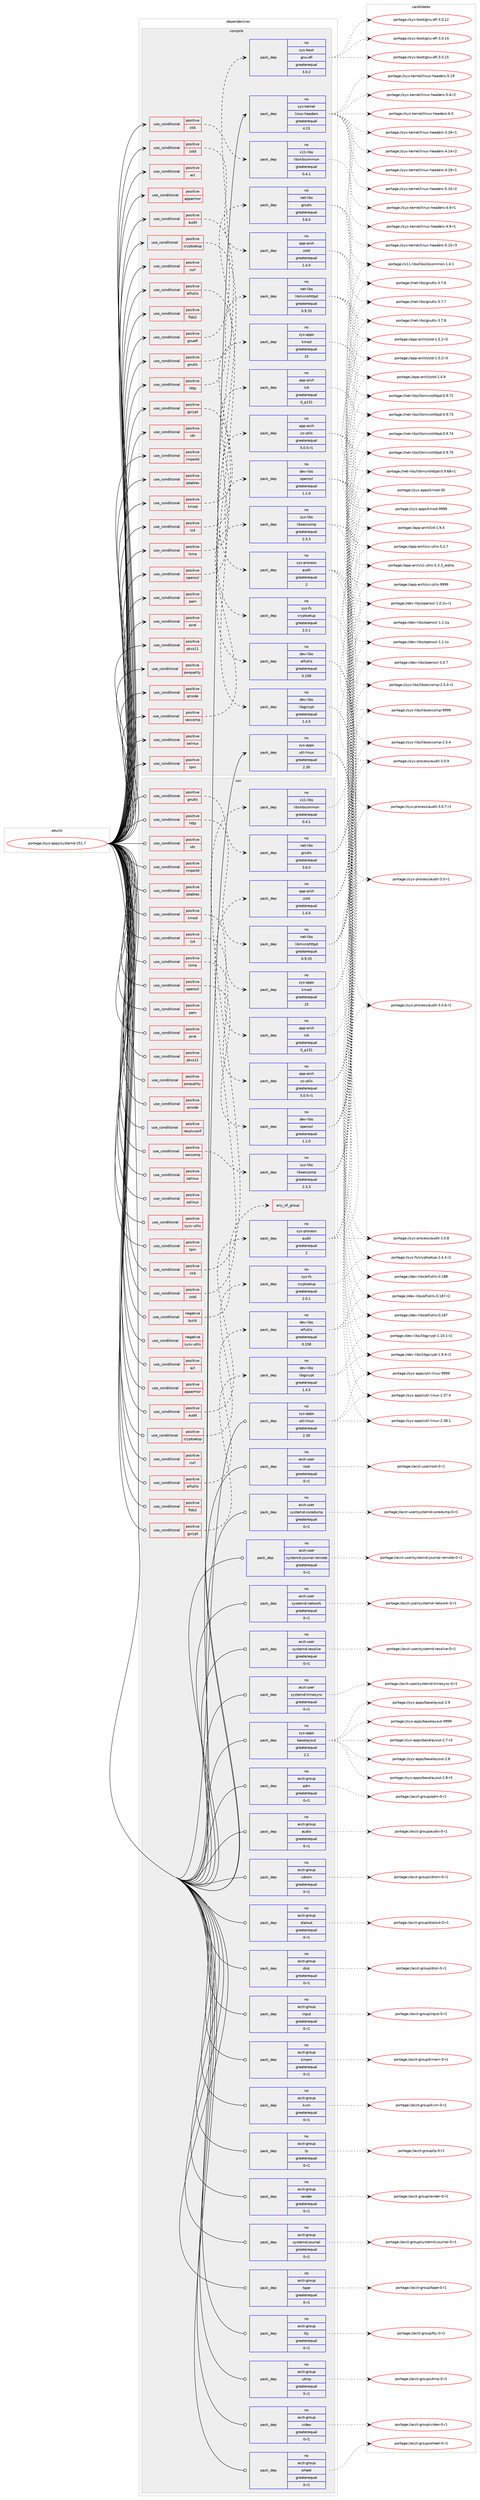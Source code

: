 digraph prolog {

# *************
# Graph options
# *************

newrank=true;
concentrate=true;
compound=true;
graph [rankdir=LR,fontname=Helvetica,fontsize=10,ranksep=1.5];#, ranksep=2.5, nodesep=0.2];
edge  [arrowhead=vee];
node  [fontname=Helvetica,fontsize=10];

# **********
# The ebuild
# **********

subgraph cluster_leftcol {
color=gray;
rank=same;
label=<<i>ebuild</i>>;
id [label="portage://sys-apps/systemd-251.7", color=red, width=4, href="../sys-apps/systemd-251.7.svg"];
}

# ****************
# The dependencies
# ****************

subgraph cluster_midcol {
color=gray;
label=<<i>dependencies</i>>;
subgraph cluster_compile {
fillcolor="#eeeeee";
style=filled;
label=<<i>compile</i>>;
subgraph cond88 {
dependency146 [label=<<TABLE BORDER="0" CELLBORDER="1" CELLSPACING="0" CELLPADDING="4"><TR><TD ROWSPAN="3" CELLPADDING="10">use_conditional</TD></TR><TR><TD>positive</TD></TR><TR><TD>acl</TD></TR></TABLE>>, shape=none, color=red];
# *** BEGIN UNKNOWN DEPENDENCY TYPE (TODO) ***
# dependency146 -> package_dependency(portage://sys-apps/systemd-251.7,install,no,sys-apps,acl,none,[,,],[slot(0),equal],[])
# *** END UNKNOWN DEPENDENCY TYPE (TODO) ***

}
id:e -> dependency146:w [weight=20,style="solid",arrowhead="vee"];
subgraph cond89 {
dependency147 [label=<<TABLE BORDER="0" CELLBORDER="1" CELLSPACING="0" CELLPADDING="4"><TR><TD ROWSPAN="3" CELLPADDING="10">use_conditional</TD></TR><TR><TD>positive</TD></TR><TR><TD>apparmor</TD></TR></TABLE>>, shape=none, color=red];
# *** BEGIN UNKNOWN DEPENDENCY TYPE (TODO) ***
# dependency147 -> package_dependency(portage://sys-apps/systemd-251.7,install,no,sys-libs,libapparmor,none,[,,],[slot(0),equal],[])
# *** END UNKNOWN DEPENDENCY TYPE (TODO) ***

}
id:e -> dependency147:w [weight=20,style="solid",arrowhead="vee"];
subgraph cond90 {
dependency148 [label=<<TABLE BORDER="0" CELLBORDER="1" CELLSPACING="0" CELLPADDING="4"><TR><TD ROWSPAN="3" CELLPADDING="10">use_conditional</TD></TR><TR><TD>positive</TD></TR><TR><TD>audit</TD></TR></TABLE>>, shape=none, color=red];
subgraph pack59 {
dependency149 [label=<<TABLE BORDER="0" CELLBORDER="1" CELLSPACING="0" CELLPADDING="4" WIDTH="220"><TR><TD ROWSPAN="6" CELLPADDING="30">pack_dep</TD></TR><TR><TD WIDTH="110">no</TD></TR><TR><TD>sys-process</TD></TR><TR><TD>audit</TD></TR><TR><TD>greaterequal</TD></TR><TR><TD>2</TD></TR></TABLE>>, shape=none, color=blue];
}
dependency148:e -> dependency149:w [weight=20,style="dashed",arrowhead="vee"];
}
id:e -> dependency148:w [weight=20,style="solid",arrowhead="vee"];
subgraph cond91 {
dependency150 [label=<<TABLE BORDER="0" CELLBORDER="1" CELLSPACING="0" CELLPADDING="4"><TR><TD ROWSPAN="3" CELLPADDING="10">use_conditional</TD></TR><TR><TD>positive</TD></TR><TR><TD>cryptsetup</TD></TR></TABLE>>, shape=none, color=red];
subgraph pack60 {
dependency151 [label=<<TABLE BORDER="0" CELLBORDER="1" CELLSPACING="0" CELLPADDING="4" WIDTH="220"><TR><TD ROWSPAN="6" CELLPADDING="30">pack_dep</TD></TR><TR><TD WIDTH="110">no</TD></TR><TR><TD>sys-fs</TD></TR><TR><TD>cryptsetup</TD></TR><TR><TD>greaterequal</TD></TR><TR><TD>2.0.1</TD></TR></TABLE>>, shape=none, color=blue];
}
dependency150:e -> dependency151:w [weight=20,style="dashed",arrowhead="vee"];
}
id:e -> dependency150:w [weight=20,style="solid",arrowhead="vee"];
subgraph cond92 {
dependency152 [label=<<TABLE BORDER="0" CELLBORDER="1" CELLSPACING="0" CELLPADDING="4"><TR><TD ROWSPAN="3" CELLPADDING="10">use_conditional</TD></TR><TR><TD>positive</TD></TR><TR><TD>curl</TD></TR></TABLE>>, shape=none, color=red];
# *** BEGIN UNKNOWN DEPENDENCY TYPE (TODO) ***
# dependency152 -> package_dependency(portage://sys-apps/systemd-251.7,install,no,net-misc,curl,none,[,,],[slot(0),equal],[])
# *** END UNKNOWN DEPENDENCY TYPE (TODO) ***

}
id:e -> dependency152:w [weight=20,style="solid",arrowhead="vee"];
subgraph cond93 {
dependency153 [label=<<TABLE BORDER="0" CELLBORDER="1" CELLSPACING="0" CELLPADDING="4"><TR><TD ROWSPAN="3" CELLPADDING="10">use_conditional</TD></TR><TR><TD>positive</TD></TR><TR><TD>elfutils</TD></TR></TABLE>>, shape=none, color=red];
subgraph pack61 {
dependency154 [label=<<TABLE BORDER="0" CELLBORDER="1" CELLSPACING="0" CELLPADDING="4" WIDTH="220"><TR><TD ROWSPAN="6" CELLPADDING="30">pack_dep</TD></TR><TR><TD WIDTH="110">no</TD></TR><TR><TD>dev-libs</TD></TR><TR><TD>elfutils</TD></TR><TR><TD>greaterequal</TD></TR><TR><TD>0.158</TD></TR></TABLE>>, shape=none, color=blue];
}
dependency153:e -> dependency154:w [weight=20,style="dashed",arrowhead="vee"];
}
id:e -> dependency153:w [weight=20,style="solid",arrowhead="vee"];
subgraph cond94 {
dependency155 [label=<<TABLE BORDER="0" CELLBORDER="1" CELLSPACING="0" CELLPADDING="4"><TR><TD ROWSPAN="3" CELLPADDING="10">use_conditional</TD></TR><TR><TD>positive</TD></TR><TR><TD>fido2</TD></TR></TABLE>>, shape=none, color=red];
# *** BEGIN UNKNOWN DEPENDENCY TYPE (TODO) ***
# dependency155 -> package_dependency(portage://sys-apps/systemd-251.7,install,no,dev-libs,libfido2,none,[,,],[slot(0),equal],[])
# *** END UNKNOWN DEPENDENCY TYPE (TODO) ***

}
id:e -> dependency155:w [weight=20,style="solid",arrowhead="vee"];
subgraph cond95 {
dependency156 [label=<<TABLE BORDER="0" CELLBORDER="1" CELLSPACING="0" CELLPADDING="4"><TR><TD ROWSPAN="3" CELLPADDING="10">use_conditional</TD></TR><TR><TD>positive</TD></TR><TR><TD>gcrypt</TD></TR></TABLE>>, shape=none, color=red];
subgraph pack62 {
dependency157 [label=<<TABLE BORDER="0" CELLBORDER="1" CELLSPACING="0" CELLPADDING="4" WIDTH="220"><TR><TD ROWSPAN="6" CELLPADDING="30">pack_dep</TD></TR><TR><TD WIDTH="110">no</TD></TR><TR><TD>dev-libs</TD></TR><TR><TD>libgcrypt</TD></TR><TR><TD>greaterequal</TD></TR><TR><TD>1.4.5</TD></TR></TABLE>>, shape=none, color=blue];
}
dependency156:e -> dependency157:w [weight=20,style="dashed",arrowhead="vee"];
}
id:e -> dependency156:w [weight=20,style="solid",arrowhead="vee"];
subgraph cond96 {
dependency158 [label=<<TABLE BORDER="0" CELLBORDER="1" CELLSPACING="0" CELLPADDING="4"><TR><TD ROWSPAN="3" CELLPADDING="10">use_conditional</TD></TR><TR><TD>positive</TD></TR><TR><TD>gnuefi</TD></TR></TABLE>>, shape=none, color=red];
subgraph pack63 {
dependency159 [label=<<TABLE BORDER="0" CELLBORDER="1" CELLSPACING="0" CELLPADDING="4" WIDTH="220"><TR><TD ROWSPAN="6" CELLPADDING="30">pack_dep</TD></TR><TR><TD WIDTH="110">no</TD></TR><TR><TD>sys-boot</TD></TR><TR><TD>gnu-efi</TD></TR><TR><TD>greaterequal</TD></TR><TR><TD>3.0.2</TD></TR></TABLE>>, shape=none, color=blue];
}
dependency158:e -> dependency159:w [weight=20,style="dashed",arrowhead="vee"];
}
id:e -> dependency158:w [weight=20,style="solid",arrowhead="vee"];
subgraph cond97 {
dependency160 [label=<<TABLE BORDER="0" CELLBORDER="1" CELLSPACING="0" CELLPADDING="4"><TR><TD ROWSPAN="3" CELLPADDING="10">use_conditional</TD></TR><TR><TD>positive</TD></TR><TR><TD>gnutls</TD></TR></TABLE>>, shape=none, color=red];
subgraph pack64 {
dependency161 [label=<<TABLE BORDER="0" CELLBORDER="1" CELLSPACING="0" CELLPADDING="4" WIDTH="220"><TR><TD ROWSPAN="6" CELLPADDING="30">pack_dep</TD></TR><TR><TD WIDTH="110">no</TD></TR><TR><TD>net-libs</TD></TR><TR><TD>gnutls</TD></TR><TR><TD>greaterequal</TD></TR><TR><TD>3.6.0</TD></TR></TABLE>>, shape=none, color=blue];
}
dependency160:e -> dependency161:w [weight=20,style="dashed",arrowhead="vee"];
}
id:e -> dependency160:w [weight=20,style="solid",arrowhead="vee"];
subgraph cond98 {
dependency162 [label=<<TABLE BORDER="0" CELLBORDER="1" CELLSPACING="0" CELLPADDING="4"><TR><TD ROWSPAN="3" CELLPADDING="10">use_conditional</TD></TR><TR><TD>positive</TD></TR><TR><TD>http</TD></TR></TABLE>>, shape=none, color=red];
subgraph pack65 {
dependency163 [label=<<TABLE BORDER="0" CELLBORDER="1" CELLSPACING="0" CELLPADDING="4" WIDTH="220"><TR><TD ROWSPAN="6" CELLPADDING="30">pack_dep</TD></TR><TR><TD WIDTH="110">no</TD></TR><TR><TD>net-libs</TD></TR><TR><TD>libmicrohttpd</TD></TR><TR><TD>greaterequal</TD></TR><TR><TD>0.9.33</TD></TR></TABLE>>, shape=none, color=blue];
}
dependency162:e -> dependency163:w [weight=20,style="dashed",arrowhead="vee"];
}
id:e -> dependency162:w [weight=20,style="solid",arrowhead="vee"];
subgraph cond99 {
dependency164 [label=<<TABLE BORDER="0" CELLBORDER="1" CELLSPACING="0" CELLPADDING="4"><TR><TD ROWSPAN="3" CELLPADDING="10">use_conditional</TD></TR><TR><TD>positive</TD></TR><TR><TD>idn</TD></TR></TABLE>>, shape=none, color=red];
# *** BEGIN UNKNOWN DEPENDENCY TYPE (TODO) ***
# dependency164 -> package_dependency(portage://sys-apps/systemd-251.7,install,no,net-dns,libidn2,none,[,,],any_same_slot,[])
# *** END UNKNOWN DEPENDENCY TYPE (TODO) ***

}
id:e -> dependency164:w [weight=20,style="solid",arrowhead="vee"];
subgraph cond100 {
dependency165 [label=<<TABLE BORDER="0" CELLBORDER="1" CELLSPACING="0" CELLPADDING="4"><TR><TD ROWSPAN="3" CELLPADDING="10">use_conditional</TD></TR><TR><TD>positive</TD></TR><TR><TD>importd</TD></TR></TABLE>>, shape=none, color=red];
# *** BEGIN UNKNOWN DEPENDENCY TYPE (TODO) ***
# dependency165 -> package_dependency(portage://sys-apps/systemd-251.7,install,no,app-arch,bzip2,none,[,,],[slot(0),equal],[])
# *** END UNKNOWN DEPENDENCY TYPE (TODO) ***

# *** BEGIN UNKNOWN DEPENDENCY TYPE (TODO) ***
# dependency165 -> package_dependency(portage://sys-apps/systemd-251.7,install,no,sys-libs,zlib,none,[,,],[slot(0),equal],[])
# *** END UNKNOWN DEPENDENCY TYPE (TODO) ***

}
id:e -> dependency165:w [weight=20,style="solid",arrowhead="vee"];
subgraph cond101 {
dependency166 [label=<<TABLE BORDER="0" CELLBORDER="1" CELLSPACING="0" CELLPADDING="4"><TR><TD ROWSPAN="3" CELLPADDING="10">use_conditional</TD></TR><TR><TD>positive</TD></TR><TR><TD>iptables</TD></TR></TABLE>>, shape=none, color=red];
# *** BEGIN UNKNOWN DEPENDENCY TYPE (TODO) ***
# dependency166 -> package_dependency(portage://sys-apps/systemd-251.7,install,no,net-firewall,iptables,none,[,,],[slot(0),equal],[])
# *** END UNKNOWN DEPENDENCY TYPE (TODO) ***

}
id:e -> dependency166:w [weight=20,style="solid",arrowhead="vee"];
subgraph cond102 {
dependency167 [label=<<TABLE BORDER="0" CELLBORDER="1" CELLSPACING="0" CELLPADDING="4"><TR><TD ROWSPAN="3" CELLPADDING="10">use_conditional</TD></TR><TR><TD>positive</TD></TR><TR><TD>kmod</TD></TR></TABLE>>, shape=none, color=red];
subgraph pack66 {
dependency168 [label=<<TABLE BORDER="0" CELLBORDER="1" CELLSPACING="0" CELLPADDING="4" WIDTH="220"><TR><TD ROWSPAN="6" CELLPADDING="30">pack_dep</TD></TR><TR><TD WIDTH="110">no</TD></TR><TR><TD>sys-apps</TD></TR><TR><TD>kmod</TD></TR><TR><TD>greaterequal</TD></TR><TR><TD>15</TD></TR></TABLE>>, shape=none, color=blue];
}
dependency167:e -> dependency168:w [weight=20,style="dashed",arrowhead="vee"];
}
id:e -> dependency167:w [weight=20,style="solid",arrowhead="vee"];
subgraph cond103 {
dependency169 [label=<<TABLE BORDER="0" CELLBORDER="1" CELLSPACING="0" CELLPADDING="4"><TR><TD ROWSPAN="3" CELLPADDING="10">use_conditional</TD></TR><TR><TD>positive</TD></TR><TR><TD>lz4</TD></TR></TABLE>>, shape=none, color=red];
subgraph pack67 {
dependency170 [label=<<TABLE BORDER="0" CELLBORDER="1" CELLSPACING="0" CELLPADDING="4" WIDTH="220"><TR><TD ROWSPAN="6" CELLPADDING="30">pack_dep</TD></TR><TR><TD WIDTH="110">no</TD></TR><TR><TD>app-arch</TD></TR><TR><TD>lz4</TD></TR><TR><TD>greaterequal</TD></TR><TR><TD>0_p131</TD></TR></TABLE>>, shape=none, color=blue];
}
dependency169:e -> dependency170:w [weight=20,style="dashed",arrowhead="vee"];
}
id:e -> dependency169:w [weight=20,style="solid",arrowhead="vee"];
subgraph cond104 {
dependency171 [label=<<TABLE BORDER="0" CELLBORDER="1" CELLSPACING="0" CELLPADDING="4"><TR><TD ROWSPAN="3" CELLPADDING="10">use_conditional</TD></TR><TR><TD>positive</TD></TR><TR><TD>lzma</TD></TR></TABLE>>, shape=none, color=red];
subgraph pack68 {
dependency172 [label=<<TABLE BORDER="0" CELLBORDER="1" CELLSPACING="0" CELLPADDING="4" WIDTH="220"><TR><TD ROWSPAN="6" CELLPADDING="30">pack_dep</TD></TR><TR><TD WIDTH="110">no</TD></TR><TR><TD>app-arch</TD></TR><TR><TD>xz-utils</TD></TR><TR><TD>greaterequal</TD></TR><TR><TD>5.0.5-r1</TD></TR></TABLE>>, shape=none, color=blue];
}
dependency171:e -> dependency172:w [weight=20,style="dashed",arrowhead="vee"];
}
id:e -> dependency171:w [weight=20,style="solid",arrowhead="vee"];
subgraph cond105 {
dependency173 [label=<<TABLE BORDER="0" CELLBORDER="1" CELLSPACING="0" CELLPADDING="4"><TR><TD ROWSPAN="3" CELLPADDING="10">use_conditional</TD></TR><TR><TD>positive</TD></TR><TR><TD>openssl</TD></TR></TABLE>>, shape=none, color=red];
subgraph pack69 {
dependency174 [label=<<TABLE BORDER="0" CELLBORDER="1" CELLSPACING="0" CELLPADDING="4" WIDTH="220"><TR><TD ROWSPAN="6" CELLPADDING="30">pack_dep</TD></TR><TR><TD WIDTH="110">no</TD></TR><TR><TD>dev-libs</TD></TR><TR><TD>openssl</TD></TR><TR><TD>greaterequal</TD></TR><TR><TD>1.1.0</TD></TR></TABLE>>, shape=none, color=blue];
}
dependency173:e -> dependency174:w [weight=20,style="dashed",arrowhead="vee"];
}
id:e -> dependency173:w [weight=20,style="solid",arrowhead="vee"];
subgraph cond106 {
dependency175 [label=<<TABLE BORDER="0" CELLBORDER="1" CELLSPACING="0" CELLPADDING="4"><TR><TD ROWSPAN="3" CELLPADDING="10">use_conditional</TD></TR><TR><TD>positive</TD></TR><TR><TD>pam</TD></TR></TABLE>>, shape=none, color=red];
# *** BEGIN UNKNOWN DEPENDENCY TYPE (TODO) ***
# dependency175 -> package_dependency(portage://sys-apps/systemd-251.7,install,no,sys-libs,pam,none,[,,],any_same_slot,[use(optenable(abi_x86_32),negative),use(optenable(abi_x86_64),negative),use(optenable(abi_x86_x32),negative),use(optenable(abi_mips_n32),negative),use(optenable(abi_mips_n64),negative),use(optenable(abi_mips_o32),negative),use(optenable(abi_s390_32),negative),use(optenable(abi_s390_64),negative)])
# *** END UNKNOWN DEPENDENCY TYPE (TODO) ***

}
id:e -> dependency175:w [weight=20,style="solid",arrowhead="vee"];
subgraph cond107 {
dependency176 [label=<<TABLE BORDER="0" CELLBORDER="1" CELLSPACING="0" CELLPADDING="4"><TR><TD ROWSPAN="3" CELLPADDING="10">use_conditional</TD></TR><TR><TD>positive</TD></TR><TR><TD>pcre</TD></TR></TABLE>>, shape=none, color=red];
# *** BEGIN UNKNOWN DEPENDENCY TYPE (TODO) ***
# dependency176 -> package_dependency(portage://sys-apps/systemd-251.7,install,no,dev-libs,libpcre2,none,[,,],[],[])
# *** END UNKNOWN DEPENDENCY TYPE (TODO) ***

}
id:e -> dependency176:w [weight=20,style="solid",arrowhead="vee"];
subgraph cond108 {
dependency177 [label=<<TABLE BORDER="0" CELLBORDER="1" CELLSPACING="0" CELLPADDING="4"><TR><TD ROWSPAN="3" CELLPADDING="10">use_conditional</TD></TR><TR><TD>positive</TD></TR><TR><TD>pkcs11</TD></TR></TABLE>>, shape=none, color=red];
# *** BEGIN UNKNOWN DEPENDENCY TYPE (TODO) ***
# dependency177 -> package_dependency(portage://sys-apps/systemd-251.7,install,no,app-crypt,p11-kit,none,[,,],[slot(0),equal],[])
# *** END UNKNOWN DEPENDENCY TYPE (TODO) ***

}
id:e -> dependency177:w [weight=20,style="solid",arrowhead="vee"];
subgraph cond109 {
dependency178 [label=<<TABLE BORDER="0" CELLBORDER="1" CELLSPACING="0" CELLPADDING="4"><TR><TD ROWSPAN="3" CELLPADDING="10">use_conditional</TD></TR><TR><TD>positive</TD></TR><TR><TD>pwquality</TD></TR></TABLE>>, shape=none, color=red];
# *** BEGIN UNKNOWN DEPENDENCY TYPE (TODO) ***
# dependency178 -> package_dependency(portage://sys-apps/systemd-251.7,install,no,dev-libs,libpwquality,none,[,,],[slot(0),equal],[])
# *** END UNKNOWN DEPENDENCY TYPE (TODO) ***

}
id:e -> dependency178:w [weight=20,style="solid",arrowhead="vee"];
subgraph cond110 {
dependency179 [label=<<TABLE BORDER="0" CELLBORDER="1" CELLSPACING="0" CELLPADDING="4"><TR><TD ROWSPAN="3" CELLPADDING="10">use_conditional</TD></TR><TR><TD>positive</TD></TR><TR><TD>qrcode</TD></TR></TABLE>>, shape=none, color=red];
# *** BEGIN UNKNOWN DEPENDENCY TYPE (TODO) ***
# dependency179 -> package_dependency(portage://sys-apps/systemd-251.7,install,no,media-gfx,qrencode,none,[,,],[slot(0),equal],[])
# *** END UNKNOWN DEPENDENCY TYPE (TODO) ***

}
id:e -> dependency179:w [weight=20,style="solid",arrowhead="vee"];
subgraph cond111 {
dependency180 [label=<<TABLE BORDER="0" CELLBORDER="1" CELLSPACING="0" CELLPADDING="4"><TR><TD ROWSPAN="3" CELLPADDING="10">use_conditional</TD></TR><TR><TD>positive</TD></TR><TR><TD>seccomp</TD></TR></TABLE>>, shape=none, color=red];
subgraph pack70 {
dependency181 [label=<<TABLE BORDER="0" CELLBORDER="1" CELLSPACING="0" CELLPADDING="4" WIDTH="220"><TR><TD ROWSPAN="6" CELLPADDING="30">pack_dep</TD></TR><TR><TD WIDTH="110">no</TD></TR><TR><TD>sys-libs</TD></TR><TR><TD>libseccomp</TD></TR><TR><TD>greaterequal</TD></TR><TR><TD>2.3.3</TD></TR></TABLE>>, shape=none, color=blue];
}
dependency180:e -> dependency181:w [weight=20,style="dashed",arrowhead="vee"];
}
id:e -> dependency180:w [weight=20,style="solid",arrowhead="vee"];
subgraph cond112 {
dependency182 [label=<<TABLE BORDER="0" CELLBORDER="1" CELLSPACING="0" CELLPADDING="4"><TR><TD ROWSPAN="3" CELLPADDING="10">use_conditional</TD></TR><TR><TD>positive</TD></TR><TR><TD>selinux</TD></TR></TABLE>>, shape=none, color=red];
# *** BEGIN UNKNOWN DEPENDENCY TYPE (TODO) ***
# dependency182 -> package_dependency(portage://sys-apps/systemd-251.7,install,no,sys-libs,libselinux,none,[,,],[slot(0),equal],[])
# *** END UNKNOWN DEPENDENCY TYPE (TODO) ***

}
id:e -> dependency182:w [weight=20,style="solid",arrowhead="vee"];
subgraph cond113 {
dependency183 [label=<<TABLE BORDER="0" CELLBORDER="1" CELLSPACING="0" CELLPADDING="4"><TR><TD ROWSPAN="3" CELLPADDING="10">use_conditional</TD></TR><TR><TD>positive</TD></TR><TR><TD>tpm</TD></TR></TABLE>>, shape=none, color=red];
# *** BEGIN UNKNOWN DEPENDENCY TYPE (TODO) ***
# dependency183 -> package_dependency(portage://sys-apps/systemd-251.7,install,no,app-crypt,tpm2-tss,none,[,,],[slot(0),equal],[])
# *** END UNKNOWN DEPENDENCY TYPE (TODO) ***

}
id:e -> dependency183:w [weight=20,style="solid",arrowhead="vee"];
subgraph cond114 {
dependency184 [label=<<TABLE BORDER="0" CELLBORDER="1" CELLSPACING="0" CELLPADDING="4"><TR><TD ROWSPAN="3" CELLPADDING="10">use_conditional</TD></TR><TR><TD>positive</TD></TR><TR><TD>xkb</TD></TR></TABLE>>, shape=none, color=red];
subgraph pack71 {
dependency185 [label=<<TABLE BORDER="0" CELLBORDER="1" CELLSPACING="0" CELLPADDING="4" WIDTH="220"><TR><TD ROWSPAN="6" CELLPADDING="30">pack_dep</TD></TR><TR><TD WIDTH="110">no</TD></TR><TR><TD>x11-libs</TD></TR><TR><TD>libxkbcommon</TD></TR><TR><TD>greaterequal</TD></TR><TR><TD>0.4.1</TD></TR></TABLE>>, shape=none, color=blue];
}
dependency184:e -> dependency185:w [weight=20,style="dashed",arrowhead="vee"];
}
id:e -> dependency184:w [weight=20,style="solid",arrowhead="vee"];
subgraph cond115 {
dependency186 [label=<<TABLE BORDER="0" CELLBORDER="1" CELLSPACING="0" CELLPADDING="4"><TR><TD ROWSPAN="3" CELLPADDING="10">use_conditional</TD></TR><TR><TD>positive</TD></TR><TR><TD>zstd</TD></TR></TABLE>>, shape=none, color=red];
subgraph pack72 {
dependency187 [label=<<TABLE BORDER="0" CELLBORDER="1" CELLSPACING="0" CELLPADDING="4" WIDTH="220"><TR><TD ROWSPAN="6" CELLPADDING="30">pack_dep</TD></TR><TR><TD WIDTH="110">no</TD></TR><TR><TD>app-arch</TD></TR><TR><TD>zstd</TD></TR><TR><TD>greaterequal</TD></TR><TR><TD>1.4.0</TD></TR></TABLE>>, shape=none, color=blue];
}
dependency186:e -> dependency187:w [weight=20,style="dashed",arrowhead="vee"];
}
id:e -> dependency186:w [weight=20,style="solid",arrowhead="vee"];
subgraph pack73 {
dependency188 [label=<<TABLE BORDER="0" CELLBORDER="1" CELLSPACING="0" CELLPADDING="4" WIDTH="220"><TR><TD ROWSPAN="6" CELLPADDING="30">pack_dep</TD></TR><TR><TD WIDTH="110">no</TD></TR><TR><TD>sys-apps</TD></TR><TR><TD>util-linux</TD></TR><TR><TD>greaterequal</TD></TR><TR><TD>2.30</TD></TR></TABLE>>, shape=none, color=blue];
}
id:e -> dependency188:w [weight=20,style="solid",arrowhead="vee"];
subgraph pack74 {
dependency189 [label=<<TABLE BORDER="0" CELLBORDER="1" CELLSPACING="0" CELLPADDING="4" WIDTH="220"><TR><TD ROWSPAN="6" CELLPADDING="30">pack_dep</TD></TR><TR><TD WIDTH="110">no</TD></TR><TR><TD>sys-kernel</TD></TR><TR><TD>linux-headers</TD></TR><TR><TD>greaterequal</TD></TR><TR><TD>4.15</TD></TR></TABLE>>, shape=none, color=blue];
}
id:e -> dependency189:w [weight=20,style="solid",arrowhead="vee"];
# *** BEGIN UNKNOWN DEPENDENCY TYPE (TODO) ***
# id -> package_dependency(portage://sys-apps/systemd-251.7,install,no,sys-libs,libcap,none,[,,],[slot(0),equal],[use(optenable(abi_x86_32),negative),use(optenable(abi_x86_64),negative),use(optenable(abi_x86_x32),negative),use(optenable(abi_mips_n32),negative),use(optenable(abi_mips_n64),negative),use(optenable(abi_mips_o32),negative),use(optenable(abi_s390_32),negative),use(optenable(abi_s390_64),negative)])
# *** END UNKNOWN DEPENDENCY TYPE (TODO) ***

# *** BEGIN UNKNOWN DEPENDENCY TYPE (TODO) ***
# id -> package_dependency(portage://sys-apps/systemd-251.7,install,no,virtual,libcrypt,none,[,,],any_same_slot,[use(optenable(abi_x86_32),negative),use(optenable(abi_x86_64),negative),use(optenable(abi_x86_x32),negative),use(optenable(abi_mips_n32),negative),use(optenable(abi_mips_n64),negative),use(optenable(abi_mips_o32),negative),use(optenable(abi_s390_32),negative),use(optenable(abi_s390_64),negative)])
# *** END UNKNOWN DEPENDENCY TYPE (TODO) ***

}
subgraph cluster_compileandrun {
fillcolor="#eeeeee";
style=filled;
label=<<i>compile and run</i>>;
}
subgraph cluster_run {
fillcolor="#eeeeee";
style=filled;
label=<<i>run</i>>;
subgraph cond116 {
dependency190 [label=<<TABLE BORDER="0" CELLBORDER="1" CELLSPACING="0" CELLPADDING="4"><TR><TD ROWSPAN="3" CELLPADDING="10">use_conditional</TD></TR><TR><TD>negative</TD></TR><TR><TD>build</TD></TR></TABLE>>, shape=none, color=red];
subgraph any1 {
dependency191 [label=<<TABLE BORDER="0" CELLBORDER="1" CELLSPACING="0" CELLPADDING="4"><TR><TD CELLPADDING="10">any_of_group</TD></TR></TABLE>>, shape=none, color=red];# *** BEGIN UNKNOWN DEPENDENCY TYPE (TODO) ***
# dependency191 -> package_dependency(portage://sys-apps/systemd-251.7,run,no,sys-apps,util-linux,none,[,,],[],[use(enable(kill),negative)])
# *** END UNKNOWN DEPENDENCY TYPE (TODO) ***

# *** BEGIN UNKNOWN DEPENDENCY TYPE (TODO) ***
# dependency191 -> package_dependency(portage://sys-apps/systemd-251.7,run,no,sys-process,procps,none,[,,],[],[use(enable(kill),positive)])
# *** END UNKNOWN DEPENDENCY TYPE (TODO) ***

# *** BEGIN UNKNOWN DEPENDENCY TYPE (TODO) ***
# dependency191 -> package_dependency(portage://sys-apps/systemd-251.7,run,no,sys-apps,coreutils,none,[,,],[],[use(enable(kill),negative)])
# *** END UNKNOWN DEPENDENCY TYPE (TODO) ***

}
dependency190:e -> dependency191:w [weight=20,style="dashed",arrowhead="vee"];
}
id:e -> dependency190:w [weight=20,style="solid",arrowhead="odot"];
subgraph cond117 {
dependency192 [label=<<TABLE BORDER="0" CELLBORDER="1" CELLSPACING="0" CELLPADDING="4"><TR><TD ROWSPAN="3" CELLPADDING="10">use_conditional</TD></TR><TR><TD>negative</TD></TR><TR><TD>sysv-utils</TD></TR></TABLE>>, shape=none, color=red];
# *** BEGIN UNKNOWN DEPENDENCY TYPE (TODO) ***
# dependency192 -> package_dependency(portage://sys-apps/systemd-251.7,run,no,sys-apps,sysvinit,none,[,,],[],[])
# *** END UNKNOWN DEPENDENCY TYPE (TODO) ***

}
id:e -> dependency192:w [weight=20,style="solid",arrowhead="odot"];
subgraph cond118 {
dependency193 [label=<<TABLE BORDER="0" CELLBORDER="1" CELLSPACING="0" CELLPADDING="4"><TR><TD ROWSPAN="3" CELLPADDING="10">use_conditional</TD></TR><TR><TD>positive</TD></TR><TR><TD>acl</TD></TR></TABLE>>, shape=none, color=red];
# *** BEGIN UNKNOWN DEPENDENCY TYPE (TODO) ***
# dependency193 -> package_dependency(portage://sys-apps/systemd-251.7,run,no,sys-apps,acl,none,[,,],[slot(0),equal],[])
# *** END UNKNOWN DEPENDENCY TYPE (TODO) ***

}
id:e -> dependency193:w [weight=20,style="solid",arrowhead="odot"];
subgraph cond119 {
dependency194 [label=<<TABLE BORDER="0" CELLBORDER="1" CELLSPACING="0" CELLPADDING="4"><TR><TD ROWSPAN="3" CELLPADDING="10">use_conditional</TD></TR><TR><TD>positive</TD></TR><TR><TD>apparmor</TD></TR></TABLE>>, shape=none, color=red];
# *** BEGIN UNKNOWN DEPENDENCY TYPE (TODO) ***
# dependency194 -> package_dependency(portage://sys-apps/systemd-251.7,run,no,sys-libs,libapparmor,none,[,,],[slot(0),equal],[])
# *** END UNKNOWN DEPENDENCY TYPE (TODO) ***

}
id:e -> dependency194:w [weight=20,style="solid",arrowhead="odot"];
subgraph cond120 {
dependency195 [label=<<TABLE BORDER="0" CELLBORDER="1" CELLSPACING="0" CELLPADDING="4"><TR><TD ROWSPAN="3" CELLPADDING="10">use_conditional</TD></TR><TR><TD>positive</TD></TR><TR><TD>audit</TD></TR></TABLE>>, shape=none, color=red];
subgraph pack75 {
dependency196 [label=<<TABLE BORDER="0" CELLBORDER="1" CELLSPACING="0" CELLPADDING="4" WIDTH="220"><TR><TD ROWSPAN="6" CELLPADDING="30">pack_dep</TD></TR><TR><TD WIDTH="110">no</TD></TR><TR><TD>sys-process</TD></TR><TR><TD>audit</TD></TR><TR><TD>greaterequal</TD></TR><TR><TD>2</TD></TR></TABLE>>, shape=none, color=blue];
}
dependency195:e -> dependency196:w [weight=20,style="dashed",arrowhead="vee"];
}
id:e -> dependency195:w [weight=20,style="solid",arrowhead="odot"];
subgraph cond121 {
dependency197 [label=<<TABLE BORDER="0" CELLBORDER="1" CELLSPACING="0" CELLPADDING="4"><TR><TD ROWSPAN="3" CELLPADDING="10">use_conditional</TD></TR><TR><TD>positive</TD></TR><TR><TD>cryptsetup</TD></TR></TABLE>>, shape=none, color=red];
subgraph pack76 {
dependency198 [label=<<TABLE BORDER="0" CELLBORDER="1" CELLSPACING="0" CELLPADDING="4" WIDTH="220"><TR><TD ROWSPAN="6" CELLPADDING="30">pack_dep</TD></TR><TR><TD WIDTH="110">no</TD></TR><TR><TD>sys-fs</TD></TR><TR><TD>cryptsetup</TD></TR><TR><TD>greaterequal</TD></TR><TR><TD>2.0.1</TD></TR></TABLE>>, shape=none, color=blue];
}
dependency197:e -> dependency198:w [weight=20,style="dashed",arrowhead="vee"];
}
id:e -> dependency197:w [weight=20,style="solid",arrowhead="odot"];
subgraph cond122 {
dependency199 [label=<<TABLE BORDER="0" CELLBORDER="1" CELLSPACING="0" CELLPADDING="4"><TR><TD ROWSPAN="3" CELLPADDING="10">use_conditional</TD></TR><TR><TD>positive</TD></TR><TR><TD>curl</TD></TR></TABLE>>, shape=none, color=red];
# *** BEGIN UNKNOWN DEPENDENCY TYPE (TODO) ***
# dependency199 -> package_dependency(portage://sys-apps/systemd-251.7,run,no,net-misc,curl,none,[,,],[slot(0),equal],[])
# *** END UNKNOWN DEPENDENCY TYPE (TODO) ***

}
id:e -> dependency199:w [weight=20,style="solid",arrowhead="odot"];
subgraph cond123 {
dependency200 [label=<<TABLE BORDER="0" CELLBORDER="1" CELLSPACING="0" CELLPADDING="4"><TR><TD ROWSPAN="3" CELLPADDING="10">use_conditional</TD></TR><TR><TD>positive</TD></TR><TR><TD>elfutils</TD></TR></TABLE>>, shape=none, color=red];
subgraph pack77 {
dependency201 [label=<<TABLE BORDER="0" CELLBORDER="1" CELLSPACING="0" CELLPADDING="4" WIDTH="220"><TR><TD ROWSPAN="6" CELLPADDING="30">pack_dep</TD></TR><TR><TD WIDTH="110">no</TD></TR><TR><TD>dev-libs</TD></TR><TR><TD>elfutils</TD></TR><TR><TD>greaterequal</TD></TR><TR><TD>0.158</TD></TR></TABLE>>, shape=none, color=blue];
}
dependency200:e -> dependency201:w [weight=20,style="dashed",arrowhead="vee"];
}
id:e -> dependency200:w [weight=20,style="solid",arrowhead="odot"];
subgraph cond124 {
dependency202 [label=<<TABLE BORDER="0" CELLBORDER="1" CELLSPACING="0" CELLPADDING="4"><TR><TD ROWSPAN="3" CELLPADDING="10">use_conditional</TD></TR><TR><TD>positive</TD></TR><TR><TD>fido2</TD></TR></TABLE>>, shape=none, color=red];
# *** BEGIN UNKNOWN DEPENDENCY TYPE (TODO) ***
# dependency202 -> package_dependency(portage://sys-apps/systemd-251.7,run,no,dev-libs,libfido2,none,[,,],[slot(0),equal],[])
# *** END UNKNOWN DEPENDENCY TYPE (TODO) ***

}
id:e -> dependency202:w [weight=20,style="solid",arrowhead="odot"];
subgraph cond125 {
dependency203 [label=<<TABLE BORDER="0" CELLBORDER="1" CELLSPACING="0" CELLPADDING="4"><TR><TD ROWSPAN="3" CELLPADDING="10">use_conditional</TD></TR><TR><TD>positive</TD></TR><TR><TD>gcrypt</TD></TR></TABLE>>, shape=none, color=red];
subgraph pack78 {
dependency204 [label=<<TABLE BORDER="0" CELLBORDER="1" CELLSPACING="0" CELLPADDING="4" WIDTH="220"><TR><TD ROWSPAN="6" CELLPADDING="30">pack_dep</TD></TR><TR><TD WIDTH="110">no</TD></TR><TR><TD>dev-libs</TD></TR><TR><TD>libgcrypt</TD></TR><TR><TD>greaterequal</TD></TR><TR><TD>1.4.5</TD></TR></TABLE>>, shape=none, color=blue];
}
dependency203:e -> dependency204:w [weight=20,style="dashed",arrowhead="vee"];
}
id:e -> dependency203:w [weight=20,style="solid",arrowhead="odot"];
subgraph cond126 {
dependency205 [label=<<TABLE BORDER="0" CELLBORDER="1" CELLSPACING="0" CELLPADDING="4"><TR><TD ROWSPAN="3" CELLPADDING="10">use_conditional</TD></TR><TR><TD>positive</TD></TR><TR><TD>gnutls</TD></TR></TABLE>>, shape=none, color=red];
subgraph pack79 {
dependency206 [label=<<TABLE BORDER="0" CELLBORDER="1" CELLSPACING="0" CELLPADDING="4" WIDTH="220"><TR><TD ROWSPAN="6" CELLPADDING="30">pack_dep</TD></TR><TR><TD WIDTH="110">no</TD></TR><TR><TD>net-libs</TD></TR><TR><TD>gnutls</TD></TR><TR><TD>greaterequal</TD></TR><TR><TD>3.6.0</TD></TR></TABLE>>, shape=none, color=blue];
}
dependency205:e -> dependency206:w [weight=20,style="dashed",arrowhead="vee"];
}
id:e -> dependency205:w [weight=20,style="solid",arrowhead="odot"];
subgraph cond127 {
dependency207 [label=<<TABLE BORDER="0" CELLBORDER="1" CELLSPACING="0" CELLPADDING="4"><TR><TD ROWSPAN="3" CELLPADDING="10">use_conditional</TD></TR><TR><TD>positive</TD></TR><TR><TD>http</TD></TR></TABLE>>, shape=none, color=red];
subgraph pack80 {
dependency208 [label=<<TABLE BORDER="0" CELLBORDER="1" CELLSPACING="0" CELLPADDING="4" WIDTH="220"><TR><TD ROWSPAN="6" CELLPADDING="30">pack_dep</TD></TR><TR><TD WIDTH="110">no</TD></TR><TR><TD>net-libs</TD></TR><TR><TD>libmicrohttpd</TD></TR><TR><TD>greaterequal</TD></TR><TR><TD>0.9.33</TD></TR></TABLE>>, shape=none, color=blue];
}
dependency207:e -> dependency208:w [weight=20,style="dashed",arrowhead="vee"];
}
id:e -> dependency207:w [weight=20,style="solid",arrowhead="odot"];
subgraph cond128 {
dependency209 [label=<<TABLE BORDER="0" CELLBORDER="1" CELLSPACING="0" CELLPADDING="4"><TR><TD ROWSPAN="3" CELLPADDING="10">use_conditional</TD></TR><TR><TD>positive</TD></TR><TR><TD>idn</TD></TR></TABLE>>, shape=none, color=red];
# *** BEGIN UNKNOWN DEPENDENCY TYPE (TODO) ***
# dependency209 -> package_dependency(portage://sys-apps/systemd-251.7,run,no,net-dns,libidn2,none,[,,],any_same_slot,[])
# *** END UNKNOWN DEPENDENCY TYPE (TODO) ***

}
id:e -> dependency209:w [weight=20,style="solid",arrowhead="odot"];
subgraph cond129 {
dependency210 [label=<<TABLE BORDER="0" CELLBORDER="1" CELLSPACING="0" CELLPADDING="4"><TR><TD ROWSPAN="3" CELLPADDING="10">use_conditional</TD></TR><TR><TD>positive</TD></TR><TR><TD>importd</TD></TR></TABLE>>, shape=none, color=red];
# *** BEGIN UNKNOWN DEPENDENCY TYPE (TODO) ***
# dependency210 -> package_dependency(portage://sys-apps/systemd-251.7,run,no,app-arch,bzip2,none,[,,],[slot(0),equal],[])
# *** END UNKNOWN DEPENDENCY TYPE (TODO) ***

# *** BEGIN UNKNOWN DEPENDENCY TYPE (TODO) ***
# dependency210 -> package_dependency(portage://sys-apps/systemd-251.7,run,no,sys-libs,zlib,none,[,,],[slot(0),equal],[])
# *** END UNKNOWN DEPENDENCY TYPE (TODO) ***

}
id:e -> dependency210:w [weight=20,style="solid",arrowhead="odot"];
subgraph cond130 {
dependency211 [label=<<TABLE BORDER="0" CELLBORDER="1" CELLSPACING="0" CELLPADDING="4"><TR><TD ROWSPAN="3" CELLPADDING="10">use_conditional</TD></TR><TR><TD>positive</TD></TR><TR><TD>iptables</TD></TR></TABLE>>, shape=none, color=red];
# *** BEGIN UNKNOWN DEPENDENCY TYPE (TODO) ***
# dependency211 -> package_dependency(portage://sys-apps/systemd-251.7,run,no,net-firewall,iptables,none,[,,],[slot(0),equal],[])
# *** END UNKNOWN DEPENDENCY TYPE (TODO) ***

}
id:e -> dependency211:w [weight=20,style="solid",arrowhead="odot"];
subgraph cond131 {
dependency212 [label=<<TABLE BORDER="0" CELLBORDER="1" CELLSPACING="0" CELLPADDING="4"><TR><TD ROWSPAN="3" CELLPADDING="10">use_conditional</TD></TR><TR><TD>positive</TD></TR><TR><TD>kmod</TD></TR></TABLE>>, shape=none, color=red];
subgraph pack81 {
dependency213 [label=<<TABLE BORDER="0" CELLBORDER="1" CELLSPACING="0" CELLPADDING="4" WIDTH="220"><TR><TD ROWSPAN="6" CELLPADDING="30">pack_dep</TD></TR><TR><TD WIDTH="110">no</TD></TR><TR><TD>sys-apps</TD></TR><TR><TD>kmod</TD></TR><TR><TD>greaterequal</TD></TR><TR><TD>15</TD></TR></TABLE>>, shape=none, color=blue];
}
dependency212:e -> dependency213:w [weight=20,style="dashed",arrowhead="vee"];
}
id:e -> dependency212:w [weight=20,style="solid",arrowhead="odot"];
subgraph cond132 {
dependency214 [label=<<TABLE BORDER="0" CELLBORDER="1" CELLSPACING="0" CELLPADDING="4"><TR><TD ROWSPAN="3" CELLPADDING="10">use_conditional</TD></TR><TR><TD>positive</TD></TR><TR><TD>lz4</TD></TR></TABLE>>, shape=none, color=red];
subgraph pack82 {
dependency215 [label=<<TABLE BORDER="0" CELLBORDER="1" CELLSPACING="0" CELLPADDING="4" WIDTH="220"><TR><TD ROWSPAN="6" CELLPADDING="30">pack_dep</TD></TR><TR><TD WIDTH="110">no</TD></TR><TR><TD>app-arch</TD></TR><TR><TD>lz4</TD></TR><TR><TD>greaterequal</TD></TR><TR><TD>0_p131</TD></TR></TABLE>>, shape=none, color=blue];
}
dependency214:e -> dependency215:w [weight=20,style="dashed",arrowhead="vee"];
}
id:e -> dependency214:w [weight=20,style="solid",arrowhead="odot"];
subgraph cond133 {
dependency216 [label=<<TABLE BORDER="0" CELLBORDER="1" CELLSPACING="0" CELLPADDING="4"><TR><TD ROWSPAN="3" CELLPADDING="10">use_conditional</TD></TR><TR><TD>positive</TD></TR><TR><TD>lzma</TD></TR></TABLE>>, shape=none, color=red];
subgraph pack83 {
dependency217 [label=<<TABLE BORDER="0" CELLBORDER="1" CELLSPACING="0" CELLPADDING="4" WIDTH="220"><TR><TD ROWSPAN="6" CELLPADDING="30">pack_dep</TD></TR><TR><TD WIDTH="110">no</TD></TR><TR><TD>app-arch</TD></TR><TR><TD>xz-utils</TD></TR><TR><TD>greaterequal</TD></TR><TR><TD>5.0.5-r1</TD></TR></TABLE>>, shape=none, color=blue];
}
dependency216:e -> dependency217:w [weight=20,style="dashed",arrowhead="vee"];
}
id:e -> dependency216:w [weight=20,style="solid",arrowhead="odot"];
subgraph cond134 {
dependency218 [label=<<TABLE BORDER="0" CELLBORDER="1" CELLSPACING="0" CELLPADDING="4"><TR><TD ROWSPAN="3" CELLPADDING="10">use_conditional</TD></TR><TR><TD>positive</TD></TR><TR><TD>openssl</TD></TR></TABLE>>, shape=none, color=red];
subgraph pack84 {
dependency219 [label=<<TABLE BORDER="0" CELLBORDER="1" CELLSPACING="0" CELLPADDING="4" WIDTH="220"><TR><TD ROWSPAN="6" CELLPADDING="30">pack_dep</TD></TR><TR><TD WIDTH="110">no</TD></TR><TR><TD>dev-libs</TD></TR><TR><TD>openssl</TD></TR><TR><TD>greaterequal</TD></TR><TR><TD>1.1.0</TD></TR></TABLE>>, shape=none, color=blue];
}
dependency218:e -> dependency219:w [weight=20,style="dashed",arrowhead="vee"];
}
id:e -> dependency218:w [weight=20,style="solid",arrowhead="odot"];
subgraph cond135 {
dependency220 [label=<<TABLE BORDER="0" CELLBORDER="1" CELLSPACING="0" CELLPADDING="4"><TR><TD ROWSPAN="3" CELLPADDING="10">use_conditional</TD></TR><TR><TD>positive</TD></TR><TR><TD>pam</TD></TR></TABLE>>, shape=none, color=red];
# *** BEGIN UNKNOWN DEPENDENCY TYPE (TODO) ***
# dependency220 -> package_dependency(portage://sys-apps/systemd-251.7,run,no,sys-libs,pam,none,[,,],any_same_slot,[use(optenable(abi_x86_32),negative),use(optenable(abi_x86_64),negative),use(optenable(abi_x86_x32),negative),use(optenable(abi_mips_n32),negative),use(optenable(abi_mips_n64),negative),use(optenable(abi_mips_o32),negative),use(optenable(abi_s390_32),negative),use(optenable(abi_s390_64),negative)])
# *** END UNKNOWN DEPENDENCY TYPE (TODO) ***

}
id:e -> dependency220:w [weight=20,style="solid",arrowhead="odot"];
subgraph cond136 {
dependency221 [label=<<TABLE BORDER="0" CELLBORDER="1" CELLSPACING="0" CELLPADDING="4"><TR><TD ROWSPAN="3" CELLPADDING="10">use_conditional</TD></TR><TR><TD>positive</TD></TR><TR><TD>pcre</TD></TR></TABLE>>, shape=none, color=red];
# *** BEGIN UNKNOWN DEPENDENCY TYPE (TODO) ***
# dependency221 -> package_dependency(portage://sys-apps/systemd-251.7,run,no,dev-libs,libpcre2,none,[,,],[],[])
# *** END UNKNOWN DEPENDENCY TYPE (TODO) ***

}
id:e -> dependency221:w [weight=20,style="solid",arrowhead="odot"];
subgraph cond137 {
dependency222 [label=<<TABLE BORDER="0" CELLBORDER="1" CELLSPACING="0" CELLPADDING="4"><TR><TD ROWSPAN="3" CELLPADDING="10">use_conditional</TD></TR><TR><TD>positive</TD></TR><TR><TD>pkcs11</TD></TR></TABLE>>, shape=none, color=red];
# *** BEGIN UNKNOWN DEPENDENCY TYPE (TODO) ***
# dependency222 -> package_dependency(portage://sys-apps/systemd-251.7,run,no,app-crypt,p11-kit,none,[,,],[slot(0),equal],[])
# *** END UNKNOWN DEPENDENCY TYPE (TODO) ***

}
id:e -> dependency222:w [weight=20,style="solid",arrowhead="odot"];
subgraph cond138 {
dependency223 [label=<<TABLE BORDER="0" CELLBORDER="1" CELLSPACING="0" CELLPADDING="4"><TR><TD ROWSPAN="3" CELLPADDING="10">use_conditional</TD></TR><TR><TD>positive</TD></TR><TR><TD>pwquality</TD></TR></TABLE>>, shape=none, color=red];
# *** BEGIN UNKNOWN DEPENDENCY TYPE (TODO) ***
# dependency223 -> package_dependency(portage://sys-apps/systemd-251.7,run,no,dev-libs,libpwquality,none,[,,],[slot(0),equal],[])
# *** END UNKNOWN DEPENDENCY TYPE (TODO) ***

}
id:e -> dependency223:w [weight=20,style="solid",arrowhead="odot"];
subgraph cond139 {
dependency224 [label=<<TABLE BORDER="0" CELLBORDER="1" CELLSPACING="0" CELLPADDING="4"><TR><TD ROWSPAN="3" CELLPADDING="10">use_conditional</TD></TR><TR><TD>positive</TD></TR><TR><TD>qrcode</TD></TR></TABLE>>, shape=none, color=red];
# *** BEGIN UNKNOWN DEPENDENCY TYPE (TODO) ***
# dependency224 -> package_dependency(portage://sys-apps/systemd-251.7,run,no,media-gfx,qrencode,none,[,,],[slot(0),equal],[])
# *** END UNKNOWN DEPENDENCY TYPE (TODO) ***

}
id:e -> dependency224:w [weight=20,style="solid",arrowhead="odot"];
subgraph cond140 {
dependency225 [label=<<TABLE BORDER="0" CELLBORDER="1" CELLSPACING="0" CELLPADDING="4"><TR><TD ROWSPAN="3" CELLPADDING="10">use_conditional</TD></TR><TR><TD>positive</TD></TR><TR><TD>resolvconf</TD></TR></TABLE>>, shape=none, color=red];
# *** BEGIN UNKNOWN DEPENDENCY TYPE (TODO) ***
# dependency225 -> package_dependency(portage://sys-apps/systemd-251.7,run,weak,net-dns,openresolv,none,[,,],[],[])
# *** END UNKNOWN DEPENDENCY TYPE (TODO) ***

}
id:e -> dependency225:w [weight=20,style="solid",arrowhead="odot"];
subgraph cond141 {
dependency226 [label=<<TABLE BORDER="0" CELLBORDER="1" CELLSPACING="0" CELLPADDING="4"><TR><TD ROWSPAN="3" CELLPADDING="10">use_conditional</TD></TR><TR><TD>positive</TD></TR><TR><TD>seccomp</TD></TR></TABLE>>, shape=none, color=red];
subgraph pack85 {
dependency227 [label=<<TABLE BORDER="0" CELLBORDER="1" CELLSPACING="0" CELLPADDING="4" WIDTH="220"><TR><TD ROWSPAN="6" CELLPADDING="30">pack_dep</TD></TR><TR><TD WIDTH="110">no</TD></TR><TR><TD>sys-libs</TD></TR><TR><TD>libseccomp</TD></TR><TR><TD>greaterequal</TD></TR><TR><TD>2.3.3</TD></TR></TABLE>>, shape=none, color=blue];
}
dependency226:e -> dependency227:w [weight=20,style="dashed",arrowhead="vee"];
}
id:e -> dependency226:w [weight=20,style="solid",arrowhead="odot"];
subgraph cond142 {
dependency228 [label=<<TABLE BORDER="0" CELLBORDER="1" CELLSPACING="0" CELLPADDING="4"><TR><TD ROWSPAN="3" CELLPADDING="10">use_conditional</TD></TR><TR><TD>positive</TD></TR><TR><TD>selinux</TD></TR></TABLE>>, shape=none, color=red];
# *** BEGIN UNKNOWN DEPENDENCY TYPE (TODO) ***
# dependency228 -> package_dependency(portage://sys-apps/systemd-251.7,run,no,sec-policy,selinux-base-policy,none,[,,],[],[use(enable(systemd),none)])
# *** END UNKNOWN DEPENDENCY TYPE (TODO) ***

# *** BEGIN UNKNOWN DEPENDENCY TYPE (TODO) ***
# dependency228 -> package_dependency(portage://sys-apps/systemd-251.7,run,no,sec-policy,selinux-ntp,none,[,,],[],[])
# *** END UNKNOWN DEPENDENCY TYPE (TODO) ***

}
id:e -> dependency228:w [weight=20,style="solid",arrowhead="odot"];
subgraph cond143 {
dependency229 [label=<<TABLE BORDER="0" CELLBORDER="1" CELLSPACING="0" CELLPADDING="4"><TR><TD ROWSPAN="3" CELLPADDING="10">use_conditional</TD></TR><TR><TD>positive</TD></TR><TR><TD>selinux</TD></TR></TABLE>>, shape=none, color=red];
# *** BEGIN UNKNOWN DEPENDENCY TYPE (TODO) ***
# dependency229 -> package_dependency(portage://sys-apps/systemd-251.7,run,no,sys-libs,libselinux,none,[,,],[slot(0),equal],[])
# *** END UNKNOWN DEPENDENCY TYPE (TODO) ***

}
id:e -> dependency229:w [weight=20,style="solid",arrowhead="odot"];
subgraph cond144 {
dependency230 [label=<<TABLE BORDER="0" CELLBORDER="1" CELLSPACING="0" CELLPADDING="4"><TR><TD ROWSPAN="3" CELLPADDING="10">use_conditional</TD></TR><TR><TD>positive</TD></TR><TR><TD>sysv-utils</TD></TR></TABLE>>, shape=none, color=red];
# *** BEGIN UNKNOWN DEPENDENCY TYPE (TODO) ***
# dependency230 -> package_dependency(portage://sys-apps/systemd-251.7,run,weak,sys-apps,openrc,none,[,,],[],[use(enable(sysv-utils),negative)])
# *** END UNKNOWN DEPENDENCY TYPE (TODO) ***

# *** BEGIN UNKNOWN DEPENDENCY TYPE (TODO) ***
# dependency230 -> package_dependency(portage://sys-apps/systemd-251.7,run,weak,sys-apps,sysvinit,none,[,,],[],[])
# *** END UNKNOWN DEPENDENCY TYPE (TODO) ***

}
id:e -> dependency230:w [weight=20,style="solid",arrowhead="odot"];
subgraph cond145 {
dependency231 [label=<<TABLE BORDER="0" CELLBORDER="1" CELLSPACING="0" CELLPADDING="4"><TR><TD ROWSPAN="3" CELLPADDING="10">use_conditional</TD></TR><TR><TD>positive</TD></TR><TR><TD>tpm</TD></TR></TABLE>>, shape=none, color=red];
# *** BEGIN UNKNOWN DEPENDENCY TYPE (TODO) ***
# dependency231 -> package_dependency(portage://sys-apps/systemd-251.7,run,no,app-crypt,tpm2-tss,none,[,,],[slot(0),equal],[])
# *** END UNKNOWN DEPENDENCY TYPE (TODO) ***

}
id:e -> dependency231:w [weight=20,style="solid",arrowhead="odot"];
subgraph cond146 {
dependency232 [label=<<TABLE BORDER="0" CELLBORDER="1" CELLSPACING="0" CELLPADDING="4"><TR><TD ROWSPAN="3" CELLPADDING="10">use_conditional</TD></TR><TR><TD>positive</TD></TR><TR><TD>xkb</TD></TR></TABLE>>, shape=none, color=red];
subgraph pack86 {
dependency233 [label=<<TABLE BORDER="0" CELLBORDER="1" CELLSPACING="0" CELLPADDING="4" WIDTH="220"><TR><TD ROWSPAN="6" CELLPADDING="30">pack_dep</TD></TR><TR><TD WIDTH="110">no</TD></TR><TR><TD>x11-libs</TD></TR><TR><TD>libxkbcommon</TD></TR><TR><TD>greaterequal</TD></TR><TR><TD>0.4.1</TD></TR></TABLE>>, shape=none, color=blue];
}
dependency232:e -> dependency233:w [weight=20,style="dashed",arrowhead="vee"];
}
id:e -> dependency232:w [weight=20,style="solid",arrowhead="odot"];
subgraph cond147 {
dependency234 [label=<<TABLE BORDER="0" CELLBORDER="1" CELLSPACING="0" CELLPADDING="4"><TR><TD ROWSPAN="3" CELLPADDING="10">use_conditional</TD></TR><TR><TD>positive</TD></TR><TR><TD>zstd</TD></TR></TABLE>>, shape=none, color=red];
subgraph pack87 {
dependency235 [label=<<TABLE BORDER="0" CELLBORDER="1" CELLSPACING="0" CELLPADDING="4" WIDTH="220"><TR><TD ROWSPAN="6" CELLPADDING="30">pack_dep</TD></TR><TR><TD WIDTH="110">no</TD></TR><TR><TD>app-arch</TD></TR><TR><TD>zstd</TD></TR><TR><TD>greaterequal</TD></TR><TR><TD>1.4.0</TD></TR></TABLE>>, shape=none, color=blue];
}
dependency234:e -> dependency235:w [weight=20,style="dashed",arrowhead="vee"];
}
id:e -> dependency234:w [weight=20,style="solid",arrowhead="odot"];
subgraph pack88 {
dependency236 [label=<<TABLE BORDER="0" CELLBORDER="1" CELLSPACING="0" CELLPADDING="4" WIDTH="220"><TR><TD ROWSPAN="6" CELLPADDING="30">pack_dep</TD></TR><TR><TD WIDTH="110">no</TD></TR><TR><TD>acct-group</TD></TR><TR><TD>adm</TD></TR><TR><TD>greaterequal</TD></TR><TR><TD>0-r1</TD></TR></TABLE>>, shape=none, color=blue];
}
id:e -> dependency236:w [weight=20,style="solid",arrowhead="odot"];
subgraph pack89 {
dependency237 [label=<<TABLE BORDER="0" CELLBORDER="1" CELLSPACING="0" CELLPADDING="4" WIDTH="220"><TR><TD ROWSPAN="6" CELLPADDING="30">pack_dep</TD></TR><TR><TD WIDTH="110">no</TD></TR><TR><TD>acct-group</TD></TR><TR><TD>audio</TD></TR><TR><TD>greaterequal</TD></TR><TR><TD>0-r1</TD></TR></TABLE>>, shape=none, color=blue];
}
id:e -> dependency237:w [weight=20,style="solid",arrowhead="odot"];
subgraph pack90 {
dependency238 [label=<<TABLE BORDER="0" CELLBORDER="1" CELLSPACING="0" CELLPADDING="4" WIDTH="220"><TR><TD ROWSPAN="6" CELLPADDING="30">pack_dep</TD></TR><TR><TD WIDTH="110">no</TD></TR><TR><TD>acct-group</TD></TR><TR><TD>cdrom</TD></TR><TR><TD>greaterequal</TD></TR><TR><TD>0-r1</TD></TR></TABLE>>, shape=none, color=blue];
}
id:e -> dependency238:w [weight=20,style="solid",arrowhead="odot"];
subgraph pack91 {
dependency239 [label=<<TABLE BORDER="0" CELLBORDER="1" CELLSPACING="0" CELLPADDING="4" WIDTH="220"><TR><TD ROWSPAN="6" CELLPADDING="30">pack_dep</TD></TR><TR><TD WIDTH="110">no</TD></TR><TR><TD>acct-group</TD></TR><TR><TD>dialout</TD></TR><TR><TD>greaterequal</TD></TR><TR><TD>0-r1</TD></TR></TABLE>>, shape=none, color=blue];
}
id:e -> dependency239:w [weight=20,style="solid",arrowhead="odot"];
subgraph pack92 {
dependency240 [label=<<TABLE BORDER="0" CELLBORDER="1" CELLSPACING="0" CELLPADDING="4" WIDTH="220"><TR><TD ROWSPAN="6" CELLPADDING="30">pack_dep</TD></TR><TR><TD WIDTH="110">no</TD></TR><TR><TD>acct-group</TD></TR><TR><TD>disk</TD></TR><TR><TD>greaterequal</TD></TR><TR><TD>0-r1</TD></TR></TABLE>>, shape=none, color=blue];
}
id:e -> dependency240:w [weight=20,style="solid",arrowhead="odot"];
subgraph pack93 {
dependency241 [label=<<TABLE BORDER="0" CELLBORDER="1" CELLSPACING="0" CELLPADDING="4" WIDTH="220"><TR><TD ROWSPAN="6" CELLPADDING="30">pack_dep</TD></TR><TR><TD WIDTH="110">no</TD></TR><TR><TD>acct-group</TD></TR><TR><TD>input</TD></TR><TR><TD>greaterequal</TD></TR><TR><TD>0-r1</TD></TR></TABLE>>, shape=none, color=blue];
}
id:e -> dependency241:w [weight=20,style="solid",arrowhead="odot"];
subgraph pack94 {
dependency242 [label=<<TABLE BORDER="0" CELLBORDER="1" CELLSPACING="0" CELLPADDING="4" WIDTH="220"><TR><TD ROWSPAN="6" CELLPADDING="30">pack_dep</TD></TR><TR><TD WIDTH="110">no</TD></TR><TR><TD>acct-group</TD></TR><TR><TD>kmem</TD></TR><TR><TD>greaterequal</TD></TR><TR><TD>0-r1</TD></TR></TABLE>>, shape=none, color=blue];
}
id:e -> dependency242:w [weight=20,style="solid",arrowhead="odot"];
subgraph pack95 {
dependency243 [label=<<TABLE BORDER="0" CELLBORDER="1" CELLSPACING="0" CELLPADDING="4" WIDTH="220"><TR><TD ROWSPAN="6" CELLPADDING="30">pack_dep</TD></TR><TR><TD WIDTH="110">no</TD></TR><TR><TD>acct-group</TD></TR><TR><TD>kvm</TD></TR><TR><TD>greaterequal</TD></TR><TR><TD>0-r1</TD></TR></TABLE>>, shape=none, color=blue];
}
id:e -> dependency243:w [weight=20,style="solid",arrowhead="odot"];
subgraph pack96 {
dependency244 [label=<<TABLE BORDER="0" CELLBORDER="1" CELLSPACING="0" CELLPADDING="4" WIDTH="220"><TR><TD ROWSPAN="6" CELLPADDING="30">pack_dep</TD></TR><TR><TD WIDTH="110">no</TD></TR><TR><TD>acct-group</TD></TR><TR><TD>lp</TD></TR><TR><TD>greaterequal</TD></TR><TR><TD>0-r1</TD></TR></TABLE>>, shape=none, color=blue];
}
id:e -> dependency244:w [weight=20,style="solid",arrowhead="odot"];
subgraph pack97 {
dependency245 [label=<<TABLE BORDER="0" CELLBORDER="1" CELLSPACING="0" CELLPADDING="4" WIDTH="220"><TR><TD ROWSPAN="6" CELLPADDING="30">pack_dep</TD></TR><TR><TD WIDTH="110">no</TD></TR><TR><TD>acct-group</TD></TR><TR><TD>render</TD></TR><TR><TD>greaterequal</TD></TR><TR><TD>0-r1</TD></TR></TABLE>>, shape=none, color=blue];
}
id:e -> dependency245:w [weight=20,style="solid",arrowhead="odot"];
# *** BEGIN UNKNOWN DEPENDENCY TYPE (TODO) ***
# id -> package_dependency(portage://sys-apps/systemd-251.7,run,no,acct-group,sgx,none,[,,],[],[])
# *** END UNKNOWN DEPENDENCY TYPE (TODO) ***

subgraph pack98 {
dependency246 [label=<<TABLE BORDER="0" CELLBORDER="1" CELLSPACING="0" CELLPADDING="4" WIDTH="220"><TR><TD ROWSPAN="6" CELLPADDING="30">pack_dep</TD></TR><TR><TD WIDTH="110">no</TD></TR><TR><TD>acct-group</TD></TR><TR><TD>systemd-journal</TD></TR><TR><TD>greaterequal</TD></TR><TR><TD>0-r1</TD></TR></TABLE>>, shape=none, color=blue];
}
id:e -> dependency246:w [weight=20,style="solid",arrowhead="odot"];
subgraph pack99 {
dependency247 [label=<<TABLE BORDER="0" CELLBORDER="1" CELLSPACING="0" CELLPADDING="4" WIDTH="220"><TR><TD ROWSPAN="6" CELLPADDING="30">pack_dep</TD></TR><TR><TD WIDTH="110">no</TD></TR><TR><TD>acct-group</TD></TR><TR><TD>tape</TD></TR><TR><TD>greaterequal</TD></TR><TR><TD>0-r1</TD></TR></TABLE>>, shape=none, color=blue];
}
id:e -> dependency247:w [weight=20,style="solid",arrowhead="odot"];
subgraph pack100 {
dependency248 [label=<<TABLE BORDER="0" CELLBORDER="1" CELLSPACING="0" CELLPADDING="4" WIDTH="220"><TR><TD ROWSPAN="6" CELLPADDING="30">pack_dep</TD></TR><TR><TD WIDTH="110">no</TD></TR><TR><TD>acct-group</TD></TR><TR><TD>tty</TD></TR><TR><TD>greaterequal</TD></TR><TR><TD>0-r1</TD></TR></TABLE>>, shape=none, color=blue];
}
id:e -> dependency248:w [weight=20,style="solid",arrowhead="odot"];
# *** BEGIN UNKNOWN DEPENDENCY TYPE (TODO) ***
# id -> package_dependency(portage://sys-apps/systemd-251.7,run,no,acct-group,users,none,[,,],[],[])
# *** END UNKNOWN DEPENDENCY TYPE (TODO) ***

subgraph pack101 {
dependency249 [label=<<TABLE BORDER="0" CELLBORDER="1" CELLSPACING="0" CELLPADDING="4" WIDTH="220"><TR><TD ROWSPAN="6" CELLPADDING="30">pack_dep</TD></TR><TR><TD WIDTH="110">no</TD></TR><TR><TD>acct-group</TD></TR><TR><TD>utmp</TD></TR><TR><TD>greaterequal</TD></TR><TR><TD>0-r1</TD></TR></TABLE>>, shape=none, color=blue];
}
id:e -> dependency249:w [weight=20,style="solid",arrowhead="odot"];
subgraph pack102 {
dependency250 [label=<<TABLE BORDER="0" CELLBORDER="1" CELLSPACING="0" CELLPADDING="4" WIDTH="220"><TR><TD ROWSPAN="6" CELLPADDING="30">pack_dep</TD></TR><TR><TD WIDTH="110">no</TD></TR><TR><TD>acct-group</TD></TR><TR><TD>video</TD></TR><TR><TD>greaterequal</TD></TR><TR><TD>0-r1</TD></TR></TABLE>>, shape=none, color=blue];
}
id:e -> dependency250:w [weight=20,style="solid",arrowhead="odot"];
subgraph pack103 {
dependency251 [label=<<TABLE BORDER="0" CELLBORDER="1" CELLSPACING="0" CELLPADDING="4" WIDTH="220"><TR><TD ROWSPAN="6" CELLPADDING="30">pack_dep</TD></TR><TR><TD WIDTH="110">no</TD></TR><TR><TD>acct-group</TD></TR><TR><TD>wheel</TD></TR><TR><TD>greaterequal</TD></TR><TR><TD>0-r1</TD></TR></TABLE>>, shape=none, color=blue];
}
id:e -> dependency251:w [weight=20,style="solid",arrowhead="odot"];
# *** BEGIN UNKNOWN DEPENDENCY TYPE (TODO) ***
# id -> package_dependency(portage://sys-apps/systemd-251.7,run,no,acct-user,nobody,none,[,,],[],[])
# *** END UNKNOWN DEPENDENCY TYPE (TODO) ***

subgraph pack104 {
dependency252 [label=<<TABLE BORDER="0" CELLBORDER="1" CELLSPACING="0" CELLPADDING="4" WIDTH="220"><TR><TD ROWSPAN="6" CELLPADDING="30">pack_dep</TD></TR><TR><TD WIDTH="110">no</TD></TR><TR><TD>acct-user</TD></TR><TR><TD>root</TD></TR><TR><TD>greaterequal</TD></TR><TR><TD>0-r1</TD></TR></TABLE>>, shape=none, color=blue];
}
id:e -> dependency252:w [weight=20,style="solid",arrowhead="odot"];
subgraph pack105 {
dependency253 [label=<<TABLE BORDER="0" CELLBORDER="1" CELLSPACING="0" CELLPADDING="4" WIDTH="220"><TR><TD ROWSPAN="6" CELLPADDING="30">pack_dep</TD></TR><TR><TD WIDTH="110">no</TD></TR><TR><TD>acct-user</TD></TR><TR><TD>systemd-coredump</TD></TR><TR><TD>greaterequal</TD></TR><TR><TD>0-r1</TD></TR></TABLE>>, shape=none, color=blue];
}
id:e -> dependency253:w [weight=20,style="solid",arrowhead="odot"];
subgraph pack106 {
dependency254 [label=<<TABLE BORDER="0" CELLBORDER="1" CELLSPACING="0" CELLPADDING="4" WIDTH="220"><TR><TD ROWSPAN="6" CELLPADDING="30">pack_dep</TD></TR><TR><TD WIDTH="110">no</TD></TR><TR><TD>acct-user</TD></TR><TR><TD>systemd-journal-remote</TD></TR><TR><TD>greaterequal</TD></TR><TR><TD>0-r1</TD></TR></TABLE>>, shape=none, color=blue];
}
id:e -> dependency254:w [weight=20,style="solid",arrowhead="odot"];
subgraph pack107 {
dependency255 [label=<<TABLE BORDER="0" CELLBORDER="1" CELLSPACING="0" CELLPADDING="4" WIDTH="220"><TR><TD ROWSPAN="6" CELLPADDING="30">pack_dep</TD></TR><TR><TD WIDTH="110">no</TD></TR><TR><TD>acct-user</TD></TR><TR><TD>systemd-network</TD></TR><TR><TD>greaterequal</TD></TR><TR><TD>0-r1</TD></TR></TABLE>>, shape=none, color=blue];
}
id:e -> dependency255:w [weight=20,style="solid",arrowhead="odot"];
# *** BEGIN UNKNOWN DEPENDENCY TYPE (TODO) ***
# id -> package_dependency(portage://sys-apps/systemd-251.7,run,no,acct-user,systemd-oom,none,[,,],[],[])
# *** END UNKNOWN DEPENDENCY TYPE (TODO) ***

subgraph pack108 {
dependency256 [label=<<TABLE BORDER="0" CELLBORDER="1" CELLSPACING="0" CELLPADDING="4" WIDTH="220"><TR><TD ROWSPAN="6" CELLPADDING="30">pack_dep</TD></TR><TR><TD WIDTH="110">no</TD></TR><TR><TD>acct-user</TD></TR><TR><TD>systemd-resolve</TD></TR><TR><TD>greaterequal</TD></TR><TR><TD>0-r1</TD></TR></TABLE>>, shape=none, color=blue];
}
id:e -> dependency256:w [weight=20,style="solid",arrowhead="odot"];
subgraph pack109 {
dependency257 [label=<<TABLE BORDER="0" CELLBORDER="1" CELLSPACING="0" CELLPADDING="4" WIDTH="220"><TR><TD ROWSPAN="6" CELLPADDING="30">pack_dep</TD></TR><TR><TD WIDTH="110">no</TD></TR><TR><TD>acct-user</TD></TR><TR><TD>systemd-timesync</TD></TR><TR><TD>greaterequal</TD></TR><TR><TD>0-r1</TD></TR></TABLE>>, shape=none, color=blue];
}
id:e -> dependency257:w [weight=20,style="solid",arrowhead="odot"];
subgraph pack110 {
dependency258 [label=<<TABLE BORDER="0" CELLBORDER="1" CELLSPACING="0" CELLPADDING="4" WIDTH="220"><TR><TD ROWSPAN="6" CELLPADDING="30">pack_dep</TD></TR><TR><TD WIDTH="110">no</TD></TR><TR><TD>sys-apps</TD></TR><TR><TD>baselayout</TD></TR><TR><TD>greaterequal</TD></TR><TR><TD>2.2</TD></TR></TABLE>>, shape=none, color=blue];
}
id:e -> dependency258:w [weight=20,style="solid",arrowhead="odot"];
subgraph pack111 {
dependency259 [label=<<TABLE BORDER="0" CELLBORDER="1" CELLSPACING="0" CELLPADDING="4" WIDTH="220"><TR><TD ROWSPAN="6" CELLPADDING="30">pack_dep</TD></TR><TR><TD WIDTH="110">no</TD></TR><TR><TD>sys-apps</TD></TR><TR><TD>util-linux</TD></TR><TR><TD>greaterequal</TD></TR><TR><TD>2.30</TD></TR></TABLE>>, shape=none, color=blue];
}
id:e -> dependency259:w [weight=20,style="solid",arrowhead="odot"];
# *** BEGIN UNKNOWN DEPENDENCY TYPE (TODO) ***
# id -> package_dependency(portage://sys-apps/systemd-251.7,run,no,sys-libs,libcap,none,[,,],[slot(0),equal],[use(optenable(abi_x86_32),negative),use(optenable(abi_x86_64),negative),use(optenable(abi_x86_x32),negative),use(optenable(abi_mips_n32),negative),use(optenable(abi_mips_n64),negative),use(optenable(abi_mips_o32),negative),use(optenable(abi_s390_32),negative),use(optenable(abi_s390_64),negative)])
# *** END UNKNOWN DEPENDENCY TYPE (TODO) ***

# *** BEGIN UNKNOWN DEPENDENCY TYPE (TODO) ***
# id -> package_dependency(portage://sys-apps/systemd-251.7,run,no,virtual,libcrypt,none,[,,],any_same_slot,[use(optenable(abi_x86_32),negative),use(optenable(abi_x86_64),negative),use(optenable(abi_x86_x32),negative),use(optenable(abi_mips_n32),negative),use(optenable(abi_mips_n64),negative),use(optenable(abi_mips_o32),negative),use(optenable(abi_s390_32),negative),use(optenable(abi_s390_64),negative)])
# *** END UNKNOWN DEPENDENCY TYPE (TODO) ***

# *** BEGIN UNKNOWN DEPENDENCY TYPE (TODO) ***
# id -> package_dependency(portage://sys-apps/systemd-251.7,run,weak,sys-apps,hwids,none,[,,],[],[use(enable(udev),none)])
# *** END UNKNOWN DEPENDENCY TYPE (TODO) ***

# *** BEGIN UNKNOWN DEPENDENCY TYPE (TODO) ***
# id -> package_dependency(portage://sys-apps/systemd-251.7,run,weak,sys-auth,nss-myhostname,none,[,,],[],[])
# *** END UNKNOWN DEPENDENCY TYPE (TODO) ***

# *** BEGIN UNKNOWN DEPENDENCY TYPE (TODO) ***
# id -> package_dependency(portage://sys-apps/systemd-251.7,run,weak,sys-fs,eudev,none,[,,],[],[])
# *** END UNKNOWN DEPENDENCY TYPE (TODO) ***

# *** BEGIN UNKNOWN DEPENDENCY TYPE (TODO) ***
# id -> package_dependency(portage://sys-apps/systemd-251.7,run,weak,sys-fs,udev,none,[,,],[],[])
# *** END UNKNOWN DEPENDENCY TYPE (TODO) ***

}
}

# **************
# The candidates
# **************

subgraph cluster_choices {
rank=same;
color=gray;
label=<<i>candidates</i>>;

subgraph choice59 {
color=black;
nodesep=1;
choice11512111545112114111991011151154797117100105116455146484511449 [label="portage://sys-process/audit-3.0-r1", color=red, width=4,href="../sys-process/audit-3.0-r1.svg"];
choice115121115451121141119910111511547971171001051164551464846544511449 [label="portage://sys-process/audit-3.0.6-r1", color=red, width=4,href="../sys-process/audit-3.0.6-r1.svg"];
choice115121115451121141119910111511547971171001051164551464846554511449 [label="portage://sys-process/audit-3.0.7-r1", color=red, width=4,href="../sys-process/audit-3.0.7-r1.svg"];
choice11512111545112114111991011151154797117100105116455146484656 [label="portage://sys-process/audit-3.0.8", color=red, width=4,href="../sys-process/audit-3.0.8.svg"];
choice11512111545112114111991011151154797117100105116455146484657 [label="portage://sys-process/audit-3.0.9", color=red, width=4,href="../sys-process/audit-3.0.9.svg"];
dependency149:e -> choice11512111545112114111991011151154797117100105116455146484511449:w [style=dotted,weight="100"];
dependency149:e -> choice115121115451121141119910111511547971171001051164551464846544511449:w [style=dotted,weight="100"];
dependency149:e -> choice115121115451121141119910111511547971171001051164551464846554511449:w [style=dotted,weight="100"];
dependency149:e -> choice11512111545112114111991011151154797117100105116455146484656:w [style=dotted,weight="100"];
dependency149:e -> choice11512111545112114111991011151154797117100105116455146484657:w [style=dotted,weight="100"];
}
subgraph choice60 {
color=black;
nodesep=1;
choice1151211154510211547991141211121161151011161171124550465246514511450 [label="portage://sys-fs/cryptsetup-2.4.3-r2", color=red, width=4,href="../sys-fs/cryptsetup-2.4.3-r2.svg"];
dependency151:e -> choice1151211154510211547991141211121161151011161171124550465246514511450:w [style=dotted,weight="100"];
}
subgraph choice61 {
color=black;
nodesep=1;
choice100101118451081059811547101108102117116105108115454846495655 [label="portage://dev-libs/elfutils-0.187", color=red, width=4,href="../dev-libs/elfutils-0.187.svg"];
choice1001011184510810598115471011081021171161051081154548464956554511450 [label="portage://dev-libs/elfutils-0.187-r2", color=red, width=4,href="../dev-libs/elfutils-0.187-r2.svg"];
choice100101118451081059811547101108102117116105108115454846495656 [label="portage://dev-libs/elfutils-0.188", color=red, width=4,href="../dev-libs/elfutils-0.188.svg"];
dependency154:e -> choice100101118451081059811547101108102117116105108115454846495655:w [style=dotted,weight="100"];
dependency154:e -> choice1001011184510810598115471011081021171161051081154548464956554511450:w [style=dotted,weight="100"];
dependency154:e -> choice100101118451081059811547101108102117116105108115454846495656:w [style=dotted,weight="100"];
}
subgraph choice62 {
color=black;
nodesep=1;
choice1001011184510810598115471081059810399114121112116454946494846494511450 [label="portage://dev-libs/libgcrypt-1.10.1-r2", color=red, width=4,href="../dev-libs/libgcrypt-1.10.1-r2.svg"];
choice10010111845108105981154710810598103991141211121164549465746524511450 [label="portage://dev-libs/libgcrypt-1.9.4-r2", color=red, width=4,href="../dev-libs/libgcrypt-1.9.4-r2.svg"];
dependency157:e -> choice1001011184510810598115471081059810399114121112116454946494846494511450:w [style=dotted,weight="100"];
dependency157:e -> choice10010111845108105981154710810598103991141211121164549465746524511450:w [style=dotted,weight="100"];
}
subgraph choice63 {
color=black;
nodesep=1;
choice1151211154598111111116471031101174510110210545514648464950 [label="portage://sys-boot/gnu-efi-3.0.12", color=red, width=4,href="../sys-boot/gnu-efi-3.0.12.svg"];
choice1151211154598111111116471031101174510110210545514648464952 [label="portage://sys-boot/gnu-efi-3.0.14", color=red, width=4,href="../sys-boot/gnu-efi-3.0.14.svg"];
choice1151211154598111111116471031101174510110210545514648464953 [label="portage://sys-boot/gnu-efi-3.0.15", color=red, width=4,href="../sys-boot/gnu-efi-3.0.15.svg"];
dependency159:e -> choice1151211154598111111116471031101174510110210545514648464950:w [style=dotted,weight="100"];
dependency159:e -> choice1151211154598111111116471031101174510110210545514648464952:w [style=dotted,weight="100"];
dependency159:e -> choice1151211154598111111116471031101174510110210545514648464953:w [style=dotted,weight="100"];
}
subgraph choice64 {
color=black;
nodesep=1;
choice110101116451081059811547103110117116108115455146554654 [label="portage://net-libs/gnutls-3.7.6", color=red, width=4,href="../net-libs/gnutls-3.7.6.svg"];
choice110101116451081059811547103110117116108115455146554655 [label="portage://net-libs/gnutls-3.7.7", color=red, width=4,href="../net-libs/gnutls-3.7.7.svg"];
choice110101116451081059811547103110117116108115455146554656 [label="portage://net-libs/gnutls-3.7.8", color=red, width=4,href="../net-libs/gnutls-3.7.8.svg"];
dependency161:e -> choice110101116451081059811547103110117116108115455146554654:w [style=dotted,weight="100"];
dependency161:e -> choice110101116451081059811547103110117116108115455146554655:w [style=dotted,weight="100"];
dependency161:e -> choice110101116451081059811547103110117116108115455146554656:w [style=dotted,weight="100"];
}
subgraph choice65 {
color=black;
nodesep=1;
choice1101011164510810598115471081059810910599114111104116116112100454846574654564511449 [label="portage://net-libs/libmicrohttpd-0.9.68-r1", color=red, width=4,href="../net-libs/libmicrohttpd-0.9.68-r1.svg"];
choice110101116451081059811547108105981091059911411110411611611210045484657465550 [label="portage://net-libs/libmicrohttpd-0.9.72", color=red, width=4,href="../net-libs/libmicrohttpd-0.9.72.svg"];
choice110101116451081059811547108105981091059911411110411611611210045484657465551 [label="portage://net-libs/libmicrohttpd-0.9.73", color=red, width=4,href="../net-libs/libmicrohttpd-0.9.73.svg"];
choice110101116451081059811547108105981091059911411110411611611210045484657465552 [label="portage://net-libs/libmicrohttpd-0.9.74", color=red, width=4,href="../net-libs/libmicrohttpd-0.9.74.svg"];
choice110101116451081059811547108105981091059911411110411611611210045484657465553 [label="portage://net-libs/libmicrohttpd-0.9.75", color=red, width=4,href="../net-libs/libmicrohttpd-0.9.75.svg"];
dependency163:e -> choice1101011164510810598115471081059810910599114111104116116112100454846574654564511449:w [style=dotted,weight="100"];
dependency163:e -> choice110101116451081059811547108105981091059911411110411611611210045484657465550:w [style=dotted,weight="100"];
dependency163:e -> choice110101116451081059811547108105981091059911411110411611611210045484657465551:w [style=dotted,weight="100"];
dependency163:e -> choice110101116451081059811547108105981091059911411110411611611210045484657465552:w [style=dotted,weight="100"];
dependency163:e -> choice110101116451081059811547108105981091059911411110411611611210045484657465553:w [style=dotted,weight="100"];
}
subgraph choice66 {
color=black;
nodesep=1;
choice115121115459711211211547107109111100455148 [label="portage://sys-apps/kmod-30", color=red, width=4,href="../sys-apps/kmod-30.svg"];
choice1151211154597112112115471071091111004557575757 [label="portage://sys-apps/kmod-9999", color=red, width=4,href="../sys-apps/kmod-9999.svg"];
dependency168:e -> choice115121115459711211211547107109111100455148:w [style=dotted,weight="100"];
dependency168:e -> choice1151211154597112112115471071091111004557575757:w [style=dotted,weight="100"];
}
subgraph choice67 {
color=black;
nodesep=1;
choice971121124597114991044710812252454946574652 [label="portage://app-arch/lz4-1.9.4", color=red, width=4,href="../app-arch/lz4-1.9.4.svg"];
dependency170:e -> choice971121124597114991044710812252454946574652:w [style=dotted,weight="100"];
}
subgraph choice68 {
color=black;
nodesep=1;
choice971121124597114991044712012245117116105108115455346504655 [label="portage://app-arch/xz-utils-5.2.7", color=red, width=4,href="../app-arch/xz-utils-5.2.7.svg"];
choice971121124597114991044712012245117116105108115455346514651959710811210497 [label="portage://app-arch/xz-utils-5.3.3_alpha", color=red, width=4,href="../app-arch/xz-utils-5.3.3_alpha.svg"];
choice9711211245971149910447120122451171161051081154557575757 [label="portage://app-arch/xz-utils-9999", color=red, width=4,href="../app-arch/xz-utils-9999.svg"];
dependency172:e -> choice971121124597114991044712012245117116105108115455346504655:w [style=dotted,weight="100"];
dependency172:e -> choice971121124597114991044712012245117116105108115455346514651959710811210497:w [style=dotted,weight="100"];
dependency172:e -> choice9711211245971149910447120122451171161051081154557575757:w [style=dotted,weight="100"];
}
subgraph choice69 {
color=black;
nodesep=1;
choice1001011184510810598115471111121011101151151084549464846501174511449 [label="portage://dev-libs/openssl-1.0.2u-r1", color=red, width=4,href="../dev-libs/openssl-1.0.2u-r1.svg"];
choice100101118451081059811547111112101110115115108454946494649113 [label="portage://dev-libs/openssl-1.1.1q", color=red, width=4,href="../dev-libs/openssl-1.1.1q.svg"];
choice100101118451081059811547111112101110115115108454946494649115 [label="portage://dev-libs/openssl-1.1.1s", color=red, width=4,href="../dev-libs/openssl-1.1.1s.svg"];
choice100101118451081059811547111112101110115115108455146484655 [label="portage://dev-libs/openssl-3.0.7", color=red, width=4,href="../dev-libs/openssl-3.0.7.svg"];
dependency174:e -> choice1001011184510810598115471111121011101151151084549464846501174511449:w [style=dotted,weight="100"];
dependency174:e -> choice100101118451081059811547111112101110115115108454946494649113:w [style=dotted,weight="100"];
dependency174:e -> choice100101118451081059811547111112101110115115108454946494649115:w [style=dotted,weight="100"];
dependency174:e -> choice100101118451081059811547111112101110115115108455146484655:w [style=dotted,weight="100"];
}
subgraph choice70 {
color=black;
nodesep=1;
choice115121115451081059811547108105981151019999111109112455046534652 [label="portage://sys-libs/libseccomp-2.5.4", color=red, width=4,href="../sys-libs/libseccomp-2.5.4.svg"];
choice1151211154510810598115471081059811510199991111091124550465346524511449 [label="portage://sys-libs/libseccomp-2.5.4-r1", color=red, width=4,href="../sys-libs/libseccomp-2.5.4-r1.svg"];
choice1151211154510810598115471081059811510199991111091124557575757 [label="portage://sys-libs/libseccomp-9999", color=red, width=4,href="../sys-libs/libseccomp-9999.svg"];
dependency181:e -> choice115121115451081059811547108105981151019999111109112455046534652:w [style=dotted,weight="100"];
dependency181:e -> choice1151211154510810598115471081059811510199991111091124550465346524511449:w [style=dotted,weight="100"];
dependency181:e -> choice1151211154510810598115471081059811510199991111091124557575757:w [style=dotted,weight="100"];
}
subgraph choice71 {
color=black;
nodesep=1;
choice1204949451081059811547108105981201079899111109109111110454946524649 [label="portage://x11-libs/libxkbcommon-1.4.1", color=red, width=4,href="../x11-libs/libxkbcommon-1.4.1.svg"];
dependency185:e -> choice1204949451081059811547108105981201079899111109109111110454946524649:w [style=dotted,weight="100"];
}
subgraph choice72 {
color=black;
nodesep=1;
choice9711211245971149910447122115116100454946524657 [label="portage://app-arch/zstd-1.4.9", color=red, width=4,href="../app-arch/zstd-1.4.9.svg"];
choice97112112459711499104471221151161004549465346504511450 [label="portage://app-arch/zstd-1.5.2-r2", color=red, width=4,href="../app-arch/zstd-1.5.2-r2.svg"];
choice97112112459711499104471221151161004549465346504511451 [label="portage://app-arch/zstd-1.5.2-r3", color=red, width=4,href="../app-arch/zstd-1.5.2-r3.svg"];
dependency187:e -> choice9711211245971149910447122115116100454946524657:w [style=dotted,weight="100"];
dependency187:e -> choice97112112459711499104471221151161004549465346504511450:w [style=dotted,weight="100"];
dependency187:e -> choice97112112459711499104471221151161004549465346504511451:w [style=dotted,weight="100"];
}
subgraph choice73 {
color=black;
nodesep=1;
choice1151211154597112112115471171161051084510810511011712045504651554652 [label="portage://sys-apps/util-linux-2.37.4", color=red, width=4,href="../sys-apps/util-linux-2.37.4.svg"];
choice1151211154597112112115471171161051084510810511011712045504651564649 [label="portage://sys-apps/util-linux-2.38.1", color=red, width=4,href="../sys-apps/util-linux-2.38.1.svg"];
choice115121115459711211211547117116105108451081051101171204557575757 [label="portage://sys-apps/util-linux-9999", color=red, width=4,href="../sys-apps/util-linux-9999.svg"];
dependency188:e -> choice1151211154597112112115471171161051084510810511011712045504651554652:w [style=dotted,weight="100"];
dependency188:e -> choice1151211154597112112115471171161051084510810511011712045504651564649:w [style=dotted,weight="100"];
dependency188:e -> choice115121115459711211211547117116105108451081051101171204557575757:w [style=dotted,weight="100"];
}
subgraph choice74 {
color=black;
nodesep=1;
choice1151211154510710111411010110847108105110117120451041019710010111411545514649564511449 [label="portage://sys-kernel/linux-headers-3.18-r1", color=red, width=4,href="../sys-kernel/linux-headers-3.18-r1.svg"];
choice1151211154510710111411010110847108105110117120451041019710010111411545524649524511450 [label="portage://sys-kernel/linux-headers-4.14-r2", color=red, width=4,href="../sys-kernel/linux-headers-4.14-r2.svg"];
choice1151211154510710111411010110847108105110117120451041019710010111411545524649574511449 [label="portage://sys-kernel/linux-headers-4.19-r1", color=red, width=4,href="../sys-kernel/linux-headers-4.19-r1.svg"];
choice11512111545107101114110101108471081051101171204510410197100101114115455246524511449 [label="portage://sys-kernel/linux-headers-4.4-r1", color=red, width=4,href="../sys-kernel/linux-headers-4.4-r1.svg"];
choice11512111545107101114110101108471081051101171204510410197100101114115455246574511449 [label="portage://sys-kernel/linux-headers-4.9-r1", color=red, width=4,href="../sys-kernel/linux-headers-4.9-r1.svg"];
choice1151211154510710111411010110847108105110117120451041019710010111411545534649484511450 [label="portage://sys-kernel/linux-headers-5.10-r2", color=red, width=4,href="../sys-kernel/linux-headers-5.10-r2.svg"];
choice1151211154510710111411010110847108105110117120451041019710010111411545534649534511451 [label="portage://sys-kernel/linux-headers-5.15-r3", color=red, width=4,href="../sys-kernel/linux-headers-5.15-r3.svg"];
choice115121115451071011141101011084710810511011712045104101971001011141154553464957 [label="portage://sys-kernel/linux-headers-5.19", color=red, width=4,href="../sys-kernel/linux-headers-5.19.svg"];
choice11512111545107101114110101108471081051101171204510410197100101114115455346524511450 [label="portage://sys-kernel/linux-headers-5.4-r2", color=red, width=4,href="../sys-kernel/linux-headers-5.4-r2.svg"];
choice1151211154510710111411010110847108105110117120451041019710010111411545544648 [label="portage://sys-kernel/linux-headers-6.0", color=red, width=4,href="../sys-kernel/linux-headers-6.0.svg"];
dependency189:e -> choice1151211154510710111411010110847108105110117120451041019710010111411545514649564511449:w [style=dotted,weight="100"];
dependency189:e -> choice1151211154510710111411010110847108105110117120451041019710010111411545524649524511450:w [style=dotted,weight="100"];
dependency189:e -> choice1151211154510710111411010110847108105110117120451041019710010111411545524649574511449:w [style=dotted,weight="100"];
dependency189:e -> choice11512111545107101114110101108471081051101171204510410197100101114115455246524511449:w [style=dotted,weight="100"];
dependency189:e -> choice11512111545107101114110101108471081051101171204510410197100101114115455246574511449:w [style=dotted,weight="100"];
dependency189:e -> choice1151211154510710111411010110847108105110117120451041019710010111411545534649484511450:w [style=dotted,weight="100"];
dependency189:e -> choice1151211154510710111411010110847108105110117120451041019710010111411545534649534511451:w [style=dotted,weight="100"];
dependency189:e -> choice115121115451071011141101011084710810511011712045104101971001011141154553464957:w [style=dotted,weight="100"];
dependency189:e -> choice11512111545107101114110101108471081051101171204510410197100101114115455346524511450:w [style=dotted,weight="100"];
dependency189:e -> choice1151211154510710111411010110847108105110117120451041019710010111411545544648:w [style=dotted,weight="100"];
}
subgraph choice75 {
color=black;
nodesep=1;
choice11512111545112114111991011151154797117100105116455146484511449 [label="portage://sys-process/audit-3.0-r1", color=red, width=4,href="../sys-process/audit-3.0-r1.svg"];
choice115121115451121141119910111511547971171001051164551464846544511449 [label="portage://sys-process/audit-3.0.6-r1", color=red, width=4,href="../sys-process/audit-3.0.6-r1.svg"];
choice115121115451121141119910111511547971171001051164551464846554511449 [label="portage://sys-process/audit-3.0.7-r1", color=red, width=4,href="../sys-process/audit-3.0.7-r1.svg"];
choice11512111545112114111991011151154797117100105116455146484656 [label="portage://sys-process/audit-3.0.8", color=red, width=4,href="../sys-process/audit-3.0.8.svg"];
choice11512111545112114111991011151154797117100105116455146484657 [label="portage://sys-process/audit-3.0.9", color=red, width=4,href="../sys-process/audit-3.0.9.svg"];
dependency196:e -> choice11512111545112114111991011151154797117100105116455146484511449:w [style=dotted,weight="100"];
dependency196:e -> choice115121115451121141119910111511547971171001051164551464846544511449:w [style=dotted,weight="100"];
dependency196:e -> choice115121115451121141119910111511547971171001051164551464846554511449:w [style=dotted,weight="100"];
dependency196:e -> choice11512111545112114111991011151154797117100105116455146484656:w [style=dotted,weight="100"];
dependency196:e -> choice11512111545112114111991011151154797117100105116455146484657:w [style=dotted,weight="100"];
}
subgraph choice76 {
color=black;
nodesep=1;
choice1151211154510211547991141211121161151011161171124550465246514511450 [label="portage://sys-fs/cryptsetup-2.4.3-r2", color=red, width=4,href="../sys-fs/cryptsetup-2.4.3-r2.svg"];
dependency198:e -> choice1151211154510211547991141211121161151011161171124550465246514511450:w [style=dotted,weight="100"];
}
subgraph choice77 {
color=black;
nodesep=1;
choice100101118451081059811547101108102117116105108115454846495655 [label="portage://dev-libs/elfutils-0.187", color=red, width=4,href="../dev-libs/elfutils-0.187.svg"];
choice1001011184510810598115471011081021171161051081154548464956554511450 [label="portage://dev-libs/elfutils-0.187-r2", color=red, width=4,href="../dev-libs/elfutils-0.187-r2.svg"];
choice100101118451081059811547101108102117116105108115454846495656 [label="portage://dev-libs/elfutils-0.188", color=red, width=4,href="../dev-libs/elfutils-0.188.svg"];
dependency201:e -> choice100101118451081059811547101108102117116105108115454846495655:w [style=dotted,weight="100"];
dependency201:e -> choice1001011184510810598115471011081021171161051081154548464956554511450:w [style=dotted,weight="100"];
dependency201:e -> choice100101118451081059811547101108102117116105108115454846495656:w [style=dotted,weight="100"];
}
subgraph choice78 {
color=black;
nodesep=1;
choice1001011184510810598115471081059810399114121112116454946494846494511450 [label="portage://dev-libs/libgcrypt-1.10.1-r2", color=red, width=4,href="../dev-libs/libgcrypt-1.10.1-r2.svg"];
choice10010111845108105981154710810598103991141211121164549465746524511450 [label="portage://dev-libs/libgcrypt-1.9.4-r2", color=red, width=4,href="../dev-libs/libgcrypt-1.9.4-r2.svg"];
dependency204:e -> choice1001011184510810598115471081059810399114121112116454946494846494511450:w [style=dotted,weight="100"];
dependency204:e -> choice10010111845108105981154710810598103991141211121164549465746524511450:w [style=dotted,weight="100"];
}
subgraph choice79 {
color=black;
nodesep=1;
choice110101116451081059811547103110117116108115455146554654 [label="portage://net-libs/gnutls-3.7.6", color=red, width=4,href="../net-libs/gnutls-3.7.6.svg"];
choice110101116451081059811547103110117116108115455146554655 [label="portage://net-libs/gnutls-3.7.7", color=red, width=4,href="../net-libs/gnutls-3.7.7.svg"];
choice110101116451081059811547103110117116108115455146554656 [label="portage://net-libs/gnutls-3.7.8", color=red, width=4,href="../net-libs/gnutls-3.7.8.svg"];
dependency206:e -> choice110101116451081059811547103110117116108115455146554654:w [style=dotted,weight="100"];
dependency206:e -> choice110101116451081059811547103110117116108115455146554655:w [style=dotted,weight="100"];
dependency206:e -> choice110101116451081059811547103110117116108115455146554656:w [style=dotted,weight="100"];
}
subgraph choice80 {
color=black;
nodesep=1;
choice1101011164510810598115471081059810910599114111104116116112100454846574654564511449 [label="portage://net-libs/libmicrohttpd-0.9.68-r1", color=red, width=4,href="../net-libs/libmicrohttpd-0.9.68-r1.svg"];
choice110101116451081059811547108105981091059911411110411611611210045484657465550 [label="portage://net-libs/libmicrohttpd-0.9.72", color=red, width=4,href="../net-libs/libmicrohttpd-0.9.72.svg"];
choice110101116451081059811547108105981091059911411110411611611210045484657465551 [label="portage://net-libs/libmicrohttpd-0.9.73", color=red, width=4,href="../net-libs/libmicrohttpd-0.9.73.svg"];
choice110101116451081059811547108105981091059911411110411611611210045484657465552 [label="portage://net-libs/libmicrohttpd-0.9.74", color=red, width=4,href="../net-libs/libmicrohttpd-0.9.74.svg"];
choice110101116451081059811547108105981091059911411110411611611210045484657465553 [label="portage://net-libs/libmicrohttpd-0.9.75", color=red, width=4,href="../net-libs/libmicrohttpd-0.9.75.svg"];
dependency208:e -> choice1101011164510810598115471081059810910599114111104116116112100454846574654564511449:w [style=dotted,weight="100"];
dependency208:e -> choice110101116451081059811547108105981091059911411110411611611210045484657465550:w [style=dotted,weight="100"];
dependency208:e -> choice110101116451081059811547108105981091059911411110411611611210045484657465551:w [style=dotted,weight="100"];
dependency208:e -> choice110101116451081059811547108105981091059911411110411611611210045484657465552:w [style=dotted,weight="100"];
dependency208:e -> choice110101116451081059811547108105981091059911411110411611611210045484657465553:w [style=dotted,weight="100"];
}
subgraph choice81 {
color=black;
nodesep=1;
choice115121115459711211211547107109111100455148 [label="portage://sys-apps/kmod-30", color=red, width=4,href="../sys-apps/kmod-30.svg"];
choice1151211154597112112115471071091111004557575757 [label="portage://sys-apps/kmod-9999", color=red, width=4,href="../sys-apps/kmod-9999.svg"];
dependency213:e -> choice115121115459711211211547107109111100455148:w [style=dotted,weight="100"];
dependency213:e -> choice1151211154597112112115471071091111004557575757:w [style=dotted,weight="100"];
}
subgraph choice82 {
color=black;
nodesep=1;
choice971121124597114991044710812252454946574652 [label="portage://app-arch/lz4-1.9.4", color=red, width=4,href="../app-arch/lz4-1.9.4.svg"];
dependency215:e -> choice971121124597114991044710812252454946574652:w [style=dotted,weight="100"];
}
subgraph choice83 {
color=black;
nodesep=1;
choice971121124597114991044712012245117116105108115455346504655 [label="portage://app-arch/xz-utils-5.2.7", color=red, width=4,href="../app-arch/xz-utils-5.2.7.svg"];
choice971121124597114991044712012245117116105108115455346514651959710811210497 [label="portage://app-arch/xz-utils-5.3.3_alpha", color=red, width=4,href="../app-arch/xz-utils-5.3.3_alpha.svg"];
choice9711211245971149910447120122451171161051081154557575757 [label="portage://app-arch/xz-utils-9999", color=red, width=4,href="../app-arch/xz-utils-9999.svg"];
dependency217:e -> choice971121124597114991044712012245117116105108115455346504655:w [style=dotted,weight="100"];
dependency217:e -> choice971121124597114991044712012245117116105108115455346514651959710811210497:w [style=dotted,weight="100"];
dependency217:e -> choice9711211245971149910447120122451171161051081154557575757:w [style=dotted,weight="100"];
}
subgraph choice84 {
color=black;
nodesep=1;
choice1001011184510810598115471111121011101151151084549464846501174511449 [label="portage://dev-libs/openssl-1.0.2u-r1", color=red, width=4,href="../dev-libs/openssl-1.0.2u-r1.svg"];
choice100101118451081059811547111112101110115115108454946494649113 [label="portage://dev-libs/openssl-1.1.1q", color=red, width=4,href="../dev-libs/openssl-1.1.1q.svg"];
choice100101118451081059811547111112101110115115108454946494649115 [label="portage://dev-libs/openssl-1.1.1s", color=red, width=4,href="../dev-libs/openssl-1.1.1s.svg"];
choice100101118451081059811547111112101110115115108455146484655 [label="portage://dev-libs/openssl-3.0.7", color=red, width=4,href="../dev-libs/openssl-3.0.7.svg"];
dependency219:e -> choice1001011184510810598115471111121011101151151084549464846501174511449:w [style=dotted,weight="100"];
dependency219:e -> choice100101118451081059811547111112101110115115108454946494649113:w [style=dotted,weight="100"];
dependency219:e -> choice100101118451081059811547111112101110115115108454946494649115:w [style=dotted,weight="100"];
dependency219:e -> choice100101118451081059811547111112101110115115108455146484655:w [style=dotted,weight="100"];
}
subgraph choice85 {
color=black;
nodesep=1;
choice115121115451081059811547108105981151019999111109112455046534652 [label="portage://sys-libs/libseccomp-2.5.4", color=red, width=4,href="../sys-libs/libseccomp-2.5.4.svg"];
choice1151211154510810598115471081059811510199991111091124550465346524511449 [label="portage://sys-libs/libseccomp-2.5.4-r1", color=red, width=4,href="../sys-libs/libseccomp-2.5.4-r1.svg"];
choice1151211154510810598115471081059811510199991111091124557575757 [label="portage://sys-libs/libseccomp-9999", color=red, width=4,href="../sys-libs/libseccomp-9999.svg"];
dependency227:e -> choice115121115451081059811547108105981151019999111109112455046534652:w [style=dotted,weight="100"];
dependency227:e -> choice1151211154510810598115471081059811510199991111091124550465346524511449:w [style=dotted,weight="100"];
dependency227:e -> choice1151211154510810598115471081059811510199991111091124557575757:w [style=dotted,weight="100"];
}
subgraph choice86 {
color=black;
nodesep=1;
choice1204949451081059811547108105981201079899111109109111110454946524649 [label="portage://x11-libs/libxkbcommon-1.4.1", color=red, width=4,href="../x11-libs/libxkbcommon-1.4.1.svg"];
dependency233:e -> choice1204949451081059811547108105981201079899111109109111110454946524649:w [style=dotted,weight="100"];
}
subgraph choice87 {
color=black;
nodesep=1;
choice9711211245971149910447122115116100454946524657 [label="portage://app-arch/zstd-1.4.9", color=red, width=4,href="../app-arch/zstd-1.4.9.svg"];
choice97112112459711499104471221151161004549465346504511450 [label="portage://app-arch/zstd-1.5.2-r2", color=red, width=4,href="../app-arch/zstd-1.5.2-r2.svg"];
choice97112112459711499104471221151161004549465346504511451 [label="portage://app-arch/zstd-1.5.2-r3", color=red, width=4,href="../app-arch/zstd-1.5.2-r3.svg"];
dependency235:e -> choice9711211245971149910447122115116100454946524657:w [style=dotted,weight="100"];
dependency235:e -> choice97112112459711499104471221151161004549465346504511450:w [style=dotted,weight="100"];
dependency235:e -> choice97112112459711499104471221151161004549465346504511451:w [style=dotted,weight="100"];
}
subgraph choice88 {
color=black;
nodesep=1;
choice97999911645103114111117112479710010945484511449 [label="portage://acct-group/adm-0-r1", color=red, width=4,href="../acct-group/adm-0-r1.svg"];
dependency236:e -> choice97999911645103114111117112479710010945484511449:w [style=dotted,weight="100"];
}
subgraph choice89 {
color=black;
nodesep=1;
choice97999911645103114111117112479711710010511145484511449 [label="portage://acct-group/audio-0-r1", color=red, width=4,href="../acct-group/audio-0-r1.svg"];
dependency237:e -> choice97999911645103114111117112479711710010511145484511449:w [style=dotted,weight="100"];
}
subgraph choice90 {
color=black;
nodesep=1;
choice97999911645103114111117112479910011411110945484511449 [label="portage://acct-group/cdrom-0-r1", color=red, width=4,href="../acct-group/cdrom-0-r1.svg"];
dependency238:e -> choice97999911645103114111117112479910011411110945484511449:w [style=dotted,weight="100"];
}
subgraph choice91 {
color=black;
nodesep=1;
choice97999911645103114111117112471001059710811111711645484511449 [label="portage://acct-group/dialout-0-r1", color=red, width=4,href="../acct-group/dialout-0-r1.svg"];
dependency239:e -> choice97999911645103114111117112471001059710811111711645484511449:w [style=dotted,weight="100"];
}
subgraph choice92 {
color=black;
nodesep=1;
choice979999116451031141111171124710010511510745484511449 [label="portage://acct-group/disk-0-r1", color=red, width=4,href="../acct-group/disk-0-r1.svg"];
dependency240:e -> choice979999116451031141111171124710010511510745484511449:w [style=dotted,weight="100"];
}
subgraph choice93 {
color=black;
nodesep=1;
choice979999116451031141111171124710511011211711645484511449 [label="portage://acct-group/input-0-r1", color=red, width=4,href="../acct-group/input-0-r1.svg"];
dependency241:e -> choice979999116451031141111171124710511011211711645484511449:w [style=dotted,weight="100"];
}
subgraph choice94 {
color=black;
nodesep=1;
choice979999116451031141111171124710710910110945484511449 [label="portage://acct-group/kmem-0-r1", color=red, width=4,href="../acct-group/kmem-0-r1.svg"];
dependency242:e -> choice979999116451031141111171124710710910110945484511449:w [style=dotted,weight="100"];
}
subgraph choice95 {
color=black;
nodesep=1;
choice979999116451031141111171124710711810945484511449 [label="portage://acct-group/kvm-0-r1", color=red, width=4,href="../acct-group/kvm-0-r1.svg"];
dependency243:e -> choice979999116451031141111171124710711810945484511449:w [style=dotted,weight="100"];
}
subgraph choice96 {
color=black;
nodesep=1;
choice979999116451031141111171124710811245484511449 [label="portage://acct-group/lp-0-r1", color=red, width=4,href="../acct-group/lp-0-r1.svg"];
dependency244:e -> choice979999116451031141111171124710811245484511449:w [style=dotted,weight="100"];
}
subgraph choice97 {
color=black;
nodesep=1;
choice979999116451031141111171124711410111010010111445484511449 [label="portage://acct-group/render-0-r1", color=red, width=4,href="../acct-group/render-0-r1.svg"];
dependency245:e -> choice979999116451031141111171124711410111010010111445484511449:w [style=dotted,weight="100"];
}
subgraph choice98 {
color=black;
nodesep=1;
choice9799991164510311411111711247115121115116101109100451061111171141109710845484511449 [label="portage://acct-group/systemd-journal-0-r1", color=red, width=4,href="../acct-group/systemd-journal-0-r1.svg"];
dependency246:e -> choice9799991164510311411111711247115121115116101109100451061111171141109710845484511449:w [style=dotted,weight="100"];
}
subgraph choice99 {
color=black;
nodesep=1;
choice97999911645103114111117112471169711210145484511449 [label="portage://acct-group/tape-0-r1", color=red, width=4,href="../acct-group/tape-0-r1.svg"];
dependency247:e -> choice97999911645103114111117112471169711210145484511449:w [style=dotted,weight="100"];
}
subgraph choice100 {
color=black;
nodesep=1;
choice979999116451031141111171124711611612145484511449 [label="portage://acct-group/tty-0-r1", color=red, width=4,href="../acct-group/tty-0-r1.svg"];
dependency248:e -> choice979999116451031141111171124711611612145484511449:w [style=dotted,weight="100"];
}
subgraph choice101 {
color=black;
nodesep=1;
choice979999116451031141111171124711711610911245484511449 [label="portage://acct-group/utmp-0-r1", color=red, width=4,href="../acct-group/utmp-0-r1.svg"];
dependency249:e -> choice979999116451031141111171124711711610911245484511449:w [style=dotted,weight="100"];
}
subgraph choice102 {
color=black;
nodesep=1;
choice979999116451031141111171124711810510010111145484511449 [label="portage://acct-group/video-0-r1", color=red, width=4,href="../acct-group/video-0-r1.svg"];
dependency250:e -> choice979999116451031141111171124711810510010111145484511449:w [style=dotted,weight="100"];
}
subgraph choice103 {
color=black;
nodesep=1;
choice979999116451031141111171124711910410110110845484511449 [label="portage://acct-group/wheel-0-r1", color=red, width=4,href="../acct-group/wheel-0-r1.svg"];
dependency251:e -> choice979999116451031141111171124711910410110110845484511449:w [style=dotted,weight="100"];
}
subgraph choice104 {
color=black;
nodesep=1;
choice979999116451171151011144711411111111645484511449 [label="portage://acct-user/root-0-r1", color=red, width=4,href="../acct-user/root-0-r1.svg"];
dependency252:e -> choice979999116451171151011144711411111111645484511449:w [style=dotted,weight="100"];
}
subgraph choice105 {
color=black;
nodesep=1;
choice9799991164511711510111447115121115116101109100459911111410110011710911245484511449 [label="portage://acct-user/systemd-coredump-0-r1", color=red, width=4,href="../acct-user/systemd-coredump-0-r1.svg"];
dependency253:e -> choice9799991164511711510111447115121115116101109100459911111410110011710911245484511449:w [style=dotted,weight="100"];
}
subgraph choice106 {
color=black;
nodesep=1;
choice979999116451171151011144711512111511610110910045106111117114110971084511410110911111610145484511449 [label="portage://acct-user/systemd-journal-remote-0-r1", color=red, width=4,href="../acct-user/systemd-journal-remote-0-r1.svg"];
dependency254:e -> choice979999116451171151011144711512111511610110910045106111117114110971084511410110911111610145484511449:w [style=dotted,weight="100"];
}
subgraph choice107 {
color=black;
nodesep=1;
choice97999911645117115101114471151211151161011091004511010111611911111410745484511449 [label="portage://acct-user/systemd-network-0-r1", color=red, width=4,href="../acct-user/systemd-network-0-r1.svg"];
dependency255:e -> choice97999911645117115101114471151211151161011091004511010111611911111410745484511449:w [style=dotted,weight="100"];
}
subgraph choice108 {
color=black;
nodesep=1;
choice97999911645117115101114471151211151161011091004511410111511110811810145484511449 [label="portage://acct-user/systemd-resolve-0-r1", color=red, width=4,href="../acct-user/systemd-resolve-0-r1.svg"];
dependency256:e -> choice97999911645117115101114471151211151161011091004511410111511110811810145484511449:w [style=dotted,weight="100"];
}
subgraph choice109 {
color=black;
nodesep=1;
choice9799991164511711510111447115121115116101109100451161051091011151211109945484511449 [label="portage://acct-user/systemd-timesync-0-r1", color=red, width=4,href="../acct-user/systemd-timesync-0-r1.svg"];
dependency257:e -> choice9799991164511711510111447115121115116101109100451161051091011151211109945484511449:w [style=dotted,weight="100"];
}
subgraph choice110 {
color=black;
nodesep=1;
choice115121115459711211211547989711510110897121111117116455046554511451 [label="portage://sys-apps/baselayout-2.7-r3", color=red, width=4,href="../sys-apps/baselayout-2.7-r3.svg"];
choice11512111545971121121154798971151011089712111111711645504656 [label="portage://sys-apps/baselayout-2.8", color=red, width=4,href="../sys-apps/baselayout-2.8.svg"];
choice115121115459711211211547989711510110897121111117116455046564511451 [label="portage://sys-apps/baselayout-2.8-r3", color=red, width=4,href="../sys-apps/baselayout-2.8-r3.svg"];
choice11512111545971121121154798971151011089712111111711645504657 [label="portage://sys-apps/baselayout-2.9", color=red, width=4,href="../sys-apps/baselayout-2.9.svg"];
choice1151211154597112112115479897115101108971211111171164557575757 [label="portage://sys-apps/baselayout-9999", color=red, width=4,href="../sys-apps/baselayout-9999.svg"];
dependency258:e -> choice115121115459711211211547989711510110897121111117116455046554511451:w [style=dotted,weight="100"];
dependency258:e -> choice11512111545971121121154798971151011089712111111711645504656:w [style=dotted,weight="100"];
dependency258:e -> choice115121115459711211211547989711510110897121111117116455046564511451:w [style=dotted,weight="100"];
dependency258:e -> choice11512111545971121121154798971151011089712111111711645504657:w [style=dotted,weight="100"];
dependency258:e -> choice1151211154597112112115479897115101108971211111171164557575757:w [style=dotted,weight="100"];
}
subgraph choice111 {
color=black;
nodesep=1;
choice1151211154597112112115471171161051084510810511011712045504651554652 [label="portage://sys-apps/util-linux-2.37.4", color=red, width=4,href="../sys-apps/util-linux-2.37.4.svg"];
choice1151211154597112112115471171161051084510810511011712045504651564649 [label="portage://sys-apps/util-linux-2.38.1", color=red, width=4,href="../sys-apps/util-linux-2.38.1.svg"];
choice115121115459711211211547117116105108451081051101171204557575757 [label="portage://sys-apps/util-linux-9999", color=red, width=4,href="../sys-apps/util-linux-9999.svg"];
dependency259:e -> choice1151211154597112112115471171161051084510810511011712045504651554652:w [style=dotted,weight="100"];
dependency259:e -> choice1151211154597112112115471171161051084510810511011712045504651564649:w [style=dotted,weight="100"];
dependency259:e -> choice115121115459711211211547117116105108451081051101171204557575757:w [style=dotted,weight="100"];
}
}

}
